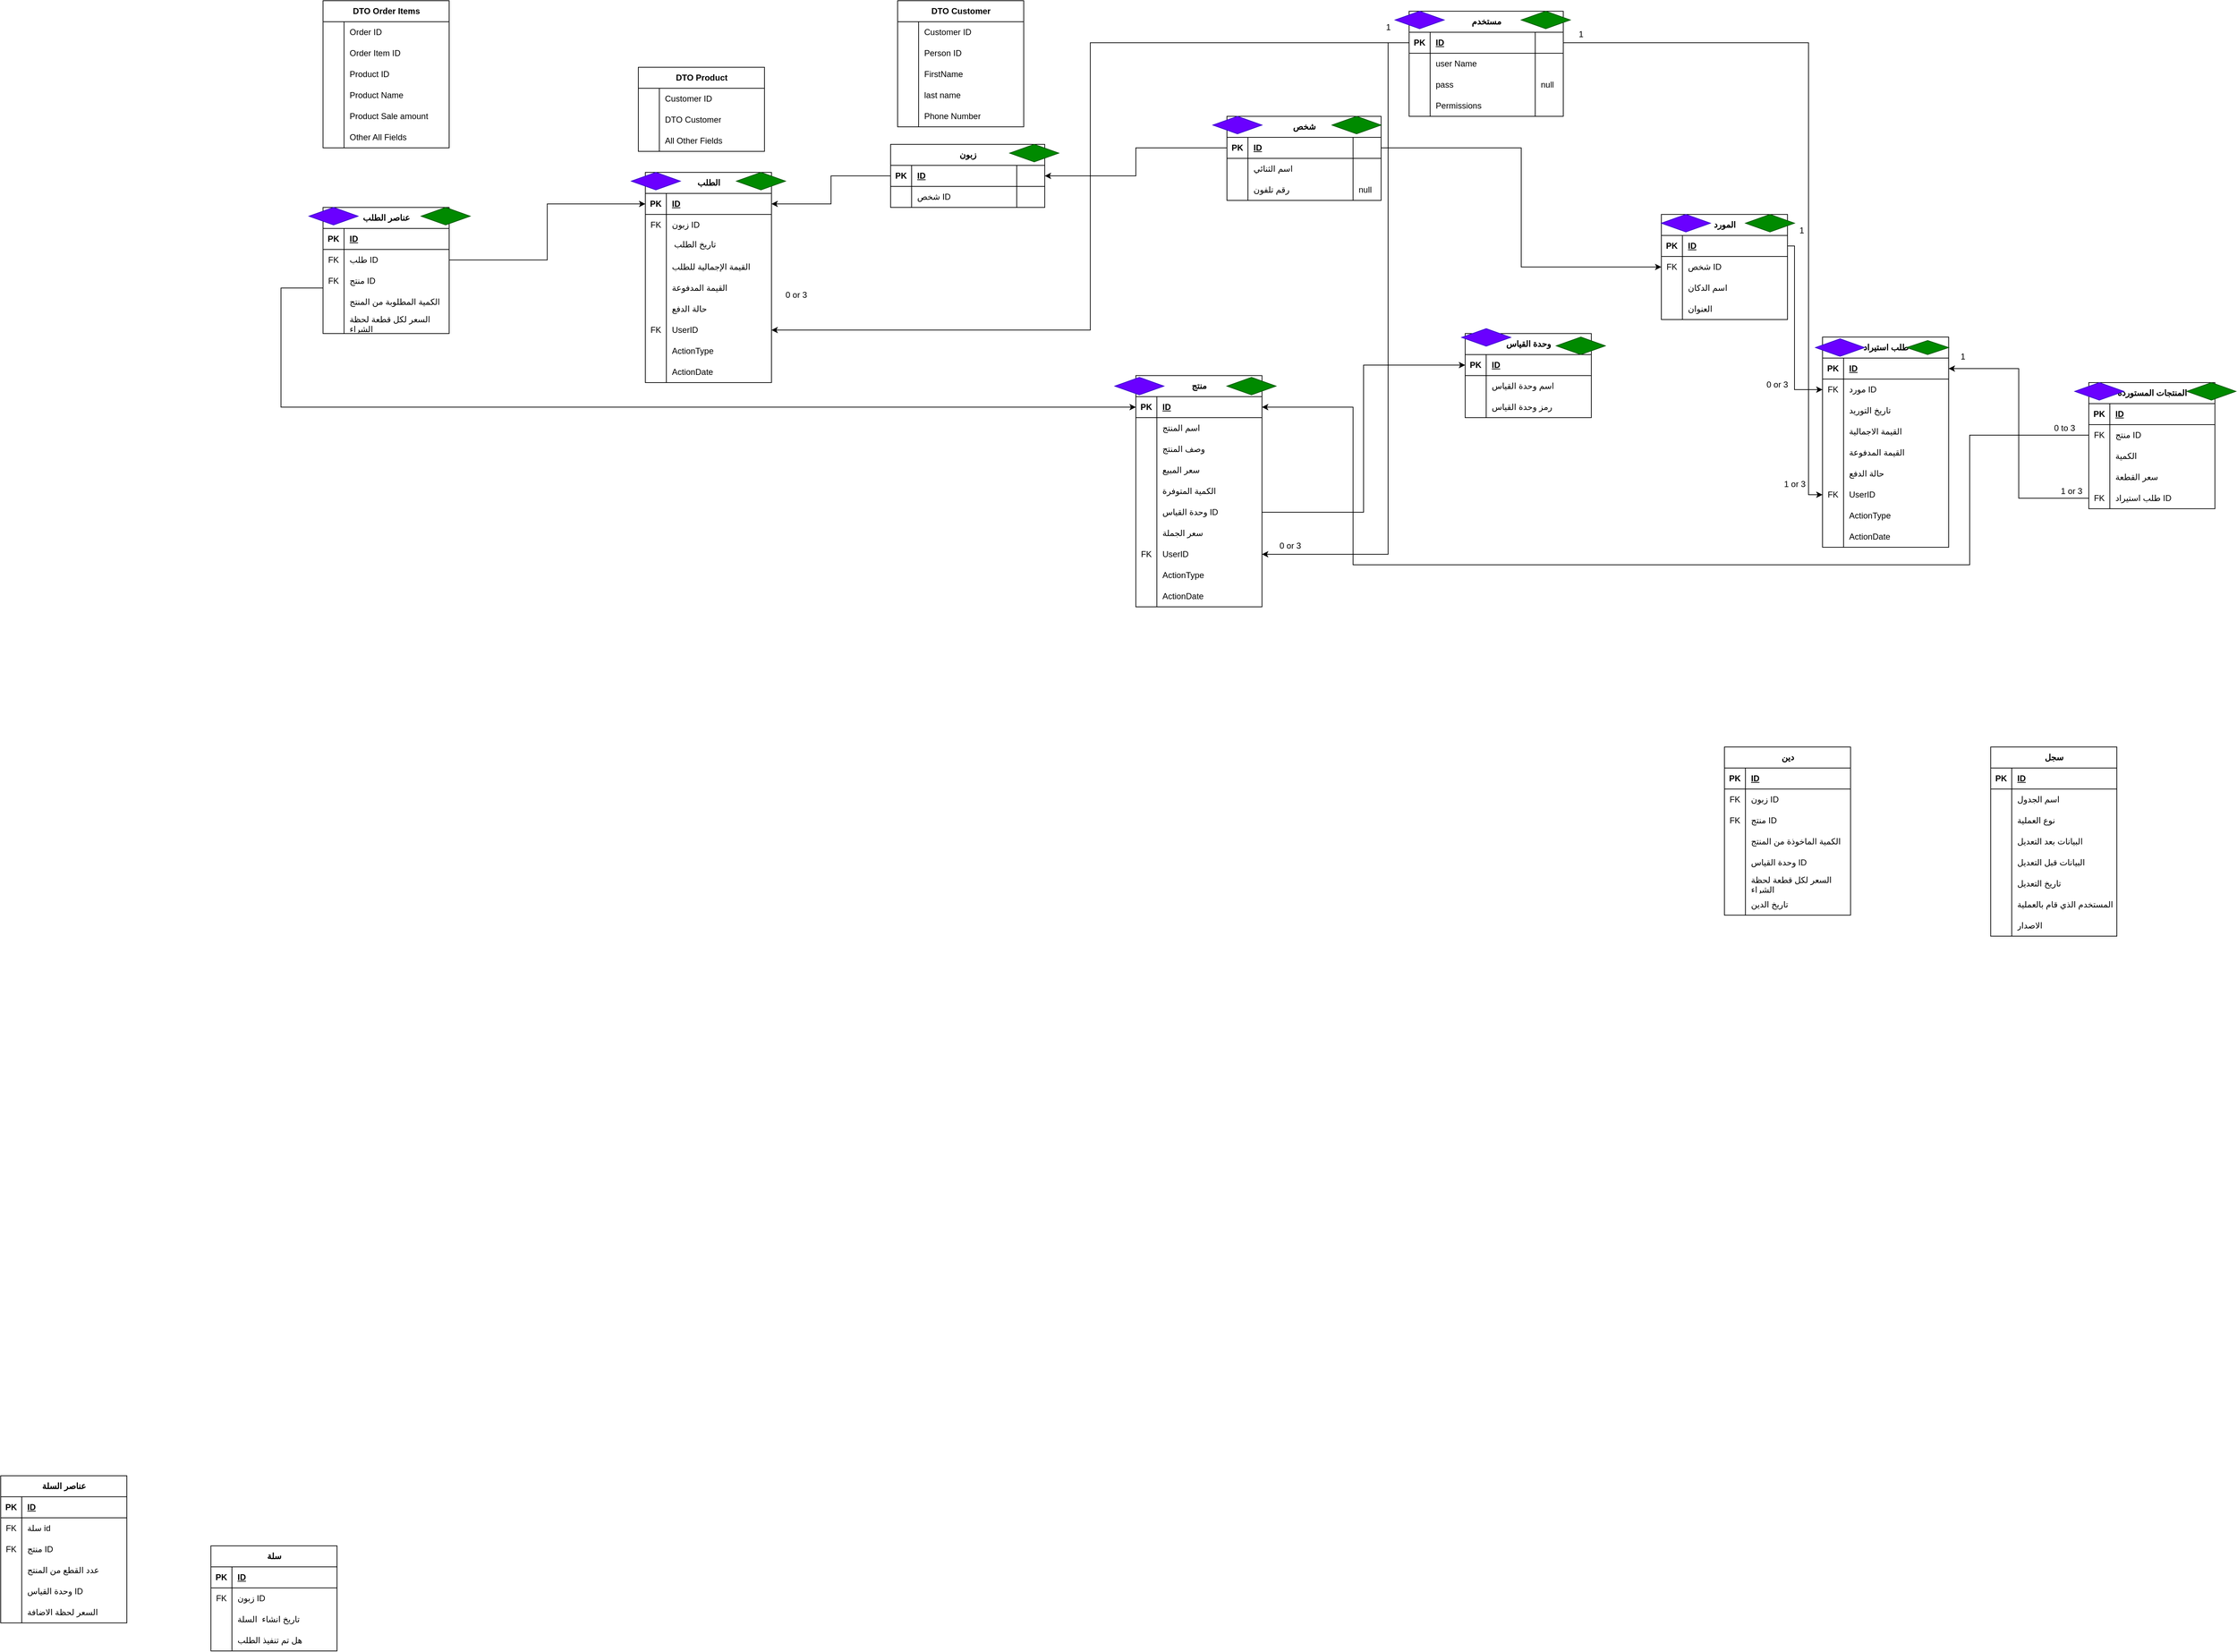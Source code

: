 <mxfile version="28.1.0">
  <diagram name="Page-1" id="yEjddZwMKtsLftt0nP8s">
    <mxGraphModel dx="2823" dy="1753" grid="1" gridSize="10" guides="1" tooltips="1" connect="1" arrows="1" fold="1" page="1" pageScale="1" pageWidth="850" pageHeight="1100" math="0" shadow="0">
      <root>
        <mxCell id="0" />
        <mxCell id="1" parent="0" />
        <mxCell id="z9HrEiRIh3lzWVgZa2Md-1" value="منتج" style="shape=table;startSize=30;container=1;collapsible=1;childLayout=tableLayout;fixedRows=1;rowLines=0;fontStyle=1;align=center;resizeLast=1;html=1;" parent="1" vertex="1">
          <mxGeometry x="20" y="510" width="180" height="330" as="geometry" />
        </mxCell>
        <mxCell id="z9HrEiRIh3lzWVgZa2Md-2" value="" style="shape=tableRow;horizontal=0;startSize=0;swimlaneHead=0;swimlaneBody=0;fillColor=none;collapsible=0;dropTarget=0;points=[[0,0.5],[1,0.5]];portConstraint=eastwest;top=0;left=0;right=0;bottom=1;" parent="z9HrEiRIh3lzWVgZa2Md-1" vertex="1">
          <mxGeometry y="30" width="180" height="30" as="geometry" />
        </mxCell>
        <mxCell id="z9HrEiRIh3lzWVgZa2Md-3" value="PK" style="shape=partialRectangle;connectable=0;fillColor=none;top=0;left=0;bottom=0;right=0;fontStyle=1;overflow=hidden;whiteSpace=wrap;html=1;" parent="z9HrEiRIh3lzWVgZa2Md-2" vertex="1">
          <mxGeometry width="30" height="30" as="geometry">
            <mxRectangle width="30" height="30" as="alternateBounds" />
          </mxGeometry>
        </mxCell>
        <mxCell id="z9HrEiRIh3lzWVgZa2Md-4" value="ID" style="shape=partialRectangle;connectable=0;fillColor=none;top=0;left=0;bottom=0;right=0;align=left;spacingLeft=6;fontStyle=5;overflow=hidden;whiteSpace=wrap;html=1;" parent="z9HrEiRIh3lzWVgZa2Md-2" vertex="1">
          <mxGeometry x="30" width="150" height="30" as="geometry">
            <mxRectangle width="150" height="30" as="alternateBounds" />
          </mxGeometry>
        </mxCell>
        <mxCell id="z9HrEiRIh3lzWVgZa2Md-5" value="" style="shape=tableRow;horizontal=0;startSize=0;swimlaneHead=0;swimlaneBody=0;fillColor=none;collapsible=0;dropTarget=0;points=[[0,0.5],[1,0.5]];portConstraint=eastwest;top=0;left=0;right=0;bottom=0;" parent="z9HrEiRIh3lzWVgZa2Md-1" vertex="1">
          <mxGeometry y="60" width="180" height="30" as="geometry" />
        </mxCell>
        <mxCell id="z9HrEiRIh3lzWVgZa2Md-6" value="" style="shape=partialRectangle;connectable=0;fillColor=none;top=0;left=0;bottom=0;right=0;editable=1;overflow=hidden;whiteSpace=wrap;html=1;" parent="z9HrEiRIh3lzWVgZa2Md-5" vertex="1">
          <mxGeometry width="30" height="30" as="geometry">
            <mxRectangle width="30" height="30" as="alternateBounds" />
          </mxGeometry>
        </mxCell>
        <mxCell id="z9HrEiRIh3lzWVgZa2Md-7" value="اسم المنتج" style="shape=partialRectangle;connectable=0;fillColor=none;top=0;left=0;bottom=0;right=0;align=left;spacingLeft=6;overflow=hidden;whiteSpace=wrap;html=1;" parent="z9HrEiRIh3lzWVgZa2Md-5" vertex="1">
          <mxGeometry x="30" width="150" height="30" as="geometry">
            <mxRectangle width="150" height="30" as="alternateBounds" />
          </mxGeometry>
        </mxCell>
        <mxCell id="z9HrEiRIh3lzWVgZa2Md-8" value="" style="shape=tableRow;horizontal=0;startSize=0;swimlaneHead=0;swimlaneBody=0;fillColor=none;collapsible=0;dropTarget=0;points=[[0,0.5],[1,0.5]];portConstraint=eastwest;top=0;left=0;right=0;bottom=0;" parent="z9HrEiRIh3lzWVgZa2Md-1" vertex="1">
          <mxGeometry y="90" width="180" height="30" as="geometry" />
        </mxCell>
        <mxCell id="z9HrEiRIh3lzWVgZa2Md-9" value="" style="shape=partialRectangle;connectable=0;fillColor=none;top=0;left=0;bottom=0;right=0;editable=1;overflow=hidden;whiteSpace=wrap;html=1;" parent="z9HrEiRIh3lzWVgZa2Md-8" vertex="1">
          <mxGeometry width="30" height="30" as="geometry">
            <mxRectangle width="30" height="30" as="alternateBounds" />
          </mxGeometry>
        </mxCell>
        <mxCell id="z9HrEiRIh3lzWVgZa2Md-10" value="وصف المنتج" style="shape=partialRectangle;connectable=0;fillColor=none;top=0;left=0;bottom=0;right=0;align=left;spacingLeft=6;overflow=hidden;whiteSpace=wrap;html=1;" parent="z9HrEiRIh3lzWVgZa2Md-8" vertex="1">
          <mxGeometry x="30" width="150" height="30" as="geometry">
            <mxRectangle width="150" height="30" as="alternateBounds" />
          </mxGeometry>
        </mxCell>
        <mxCell id="z9HrEiRIh3lzWVgZa2Md-11" value="" style="shape=tableRow;horizontal=0;startSize=0;swimlaneHead=0;swimlaneBody=0;fillColor=none;collapsible=0;dropTarget=0;points=[[0,0.5],[1,0.5]];portConstraint=eastwest;top=0;left=0;right=0;bottom=0;" parent="z9HrEiRIh3lzWVgZa2Md-1" vertex="1">
          <mxGeometry y="120" width="180" height="30" as="geometry" />
        </mxCell>
        <mxCell id="z9HrEiRIh3lzWVgZa2Md-12" value="" style="shape=partialRectangle;connectable=0;fillColor=none;top=0;left=0;bottom=0;right=0;editable=1;overflow=hidden;whiteSpace=wrap;html=1;" parent="z9HrEiRIh3lzWVgZa2Md-11" vertex="1">
          <mxGeometry width="30" height="30" as="geometry">
            <mxRectangle width="30" height="30" as="alternateBounds" />
          </mxGeometry>
        </mxCell>
        <mxCell id="z9HrEiRIh3lzWVgZa2Md-13" value="سعر المبيع" style="shape=partialRectangle;connectable=0;fillColor=none;top=0;left=0;bottom=0;right=0;align=left;spacingLeft=6;overflow=hidden;whiteSpace=wrap;html=1;" parent="z9HrEiRIh3lzWVgZa2Md-11" vertex="1">
          <mxGeometry x="30" width="150" height="30" as="geometry">
            <mxRectangle width="150" height="30" as="alternateBounds" />
          </mxGeometry>
        </mxCell>
        <mxCell id="z9HrEiRIh3lzWVgZa2Md-21" style="shape=tableRow;horizontal=0;startSize=0;swimlaneHead=0;swimlaneBody=0;fillColor=none;collapsible=0;dropTarget=0;points=[[0,0.5],[1,0.5]];portConstraint=eastwest;top=0;left=0;right=0;bottom=0;" parent="z9HrEiRIh3lzWVgZa2Md-1" vertex="1">
          <mxGeometry y="150" width="180" height="30" as="geometry" />
        </mxCell>
        <mxCell id="z9HrEiRIh3lzWVgZa2Md-22" style="shape=partialRectangle;connectable=0;fillColor=none;top=0;left=0;bottom=0;right=0;editable=1;overflow=hidden;whiteSpace=wrap;html=1;" parent="z9HrEiRIh3lzWVgZa2Md-21" vertex="1">
          <mxGeometry width="30" height="30" as="geometry">
            <mxRectangle width="30" height="30" as="alternateBounds" />
          </mxGeometry>
        </mxCell>
        <mxCell id="z9HrEiRIh3lzWVgZa2Md-23" value="الكمية المتوفرة" style="shape=partialRectangle;connectable=0;fillColor=none;top=0;left=0;bottom=0;right=0;align=left;spacingLeft=6;overflow=hidden;whiteSpace=wrap;html=1;" parent="z9HrEiRIh3lzWVgZa2Md-21" vertex="1">
          <mxGeometry x="30" width="150" height="30" as="geometry">
            <mxRectangle width="150" height="30" as="alternateBounds" />
          </mxGeometry>
        </mxCell>
        <mxCell id="z9HrEiRIh3lzWVgZa2Md-207" style="shape=tableRow;horizontal=0;startSize=0;swimlaneHead=0;swimlaneBody=0;fillColor=none;collapsible=0;dropTarget=0;points=[[0,0.5],[1,0.5]];portConstraint=eastwest;top=0;left=0;right=0;bottom=0;" parent="z9HrEiRIh3lzWVgZa2Md-1" vertex="1">
          <mxGeometry y="180" width="180" height="30" as="geometry" />
        </mxCell>
        <mxCell id="z9HrEiRIh3lzWVgZa2Md-208" style="shape=partialRectangle;connectable=0;fillColor=none;top=0;left=0;bottom=0;right=0;editable=1;overflow=hidden;whiteSpace=wrap;html=1;" parent="z9HrEiRIh3lzWVgZa2Md-207" vertex="1">
          <mxGeometry width="30" height="30" as="geometry">
            <mxRectangle width="30" height="30" as="alternateBounds" />
          </mxGeometry>
        </mxCell>
        <mxCell id="z9HrEiRIh3lzWVgZa2Md-209" value="وحدة القياس ID" style="shape=partialRectangle;connectable=0;fillColor=none;top=0;left=0;bottom=0;right=0;align=left;spacingLeft=6;overflow=hidden;whiteSpace=wrap;html=1;" parent="z9HrEiRIh3lzWVgZa2Md-207" vertex="1">
          <mxGeometry x="30" width="150" height="30" as="geometry">
            <mxRectangle width="150" height="30" as="alternateBounds" />
          </mxGeometry>
        </mxCell>
        <mxCell id="z9HrEiRIh3lzWVgZa2Md-24" style="shape=tableRow;horizontal=0;startSize=0;swimlaneHead=0;swimlaneBody=0;fillColor=none;collapsible=0;dropTarget=0;points=[[0,0.5],[1,0.5]];portConstraint=eastwest;top=0;left=0;right=0;bottom=0;" parent="z9HrEiRIh3lzWVgZa2Md-1" vertex="1">
          <mxGeometry y="210" width="180" height="30" as="geometry" />
        </mxCell>
        <mxCell id="z9HrEiRIh3lzWVgZa2Md-25" style="shape=partialRectangle;connectable=0;fillColor=none;top=0;left=0;bottom=0;right=0;editable=1;overflow=hidden;whiteSpace=wrap;html=1;" parent="z9HrEiRIh3lzWVgZa2Md-24" vertex="1">
          <mxGeometry width="30" height="30" as="geometry">
            <mxRectangle width="30" height="30" as="alternateBounds" />
          </mxGeometry>
        </mxCell>
        <mxCell id="z9HrEiRIh3lzWVgZa2Md-26" value="سعر الجملة" style="shape=partialRectangle;connectable=0;fillColor=none;top=0;left=0;bottom=0;right=0;align=left;spacingLeft=6;overflow=hidden;whiteSpace=wrap;html=1;" parent="z9HrEiRIh3lzWVgZa2Md-24" vertex="1">
          <mxGeometry x="30" width="150" height="30" as="geometry">
            <mxRectangle width="150" height="30" as="alternateBounds" />
          </mxGeometry>
        </mxCell>
        <mxCell id="sYY19JDCkfsfAH4XQo0v-53" style="shape=tableRow;horizontal=0;startSize=0;swimlaneHead=0;swimlaneBody=0;fillColor=none;collapsible=0;dropTarget=0;points=[[0,0.5],[1,0.5]];portConstraint=eastwest;top=0;left=0;right=0;bottom=0;" parent="z9HrEiRIh3lzWVgZa2Md-1" vertex="1">
          <mxGeometry y="240" width="180" height="30" as="geometry" />
        </mxCell>
        <mxCell id="sYY19JDCkfsfAH4XQo0v-54" value="FK" style="shape=partialRectangle;connectable=0;fillColor=none;top=0;left=0;bottom=0;right=0;editable=1;overflow=hidden;whiteSpace=wrap;html=1;" parent="sYY19JDCkfsfAH4XQo0v-53" vertex="1">
          <mxGeometry width="30" height="30" as="geometry">
            <mxRectangle width="30" height="30" as="alternateBounds" />
          </mxGeometry>
        </mxCell>
        <mxCell id="sYY19JDCkfsfAH4XQo0v-55" value="UserID" style="shape=partialRectangle;connectable=0;fillColor=none;top=0;left=0;bottom=0;right=0;align=left;spacingLeft=6;overflow=hidden;whiteSpace=wrap;html=1;" parent="sYY19JDCkfsfAH4XQo0v-53" vertex="1">
          <mxGeometry x="30" width="150" height="30" as="geometry">
            <mxRectangle width="150" height="30" as="alternateBounds" />
          </mxGeometry>
        </mxCell>
        <mxCell id="sYY19JDCkfsfAH4XQo0v-56" style="shape=tableRow;horizontal=0;startSize=0;swimlaneHead=0;swimlaneBody=0;fillColor=none;collapsible=0;dropTarget=0;points=[[0,0.5],[1,0.5]];portConstraint=eastwest;top=0;left=0;right=0;bottom=0;" parent="z9HrEiRIh3lzWVgZa2Md-1" vertex="1">
          <mxGeometry y="270" width="180" height="30" as="geometry" />
        </mxCell>
        <mxCell id="sYY19JDCkfsfAH4XQo0v-57" style="shape=partialRectangle;connectable=0;fillColor=none;top=0;left=0;bottom=0;right=0;editable=1;overflow=hidden;whiteSpace=wrap;html=1;" parent="sYY19JDCkfsfAH4XQo0v-56" vertex="1">
          <mxGeometry width="30" height="30" as="geometry">
            <mxRectangle width="30" height="30" as="alternateBounds" />
          </mxGeometry>
        </mxCell>
        <mxCell id="sYY19JDCkfsfAH4XQo0v-58" value="ActionType" style="shape=partialRectangle;connectable=0;fillColor=none;top=0;left=0;bottom=0;right=0;align=left;spacingLeft=6;overflow=hidden;whiteSpace=wrap;html=1;" parent="sYY19JDCkfsfAH4XQo0v-56" vertex="1">
          <mxGeometry x="30" width="150" height="30" as="geometry">
            <mxRectangle width="150" height="30" as="alternateBounds" />
          </mxGeometry>
        </mxCell>
        <mxCell id="sYY19JDCkfsfAH4XQo0v-59" style="shape=tableRow;horizontal=0;startSize=0;swimlaneHead=0;swimlaneBody=0;fillColor=none;collapsible=0;dropTarget=0;points=[[0,0.5],[1,0.5]];portConstraint=eastwest;top=0;left=0;right=0;bottom=0;" parent="z9HrEiRIh3lzWVgZa2Md-1" vertex="1">
          <mxGeometry y="300" width="180" height="30" as="geometry" />
        </mxCell>
        <mxCell id="sYY19JDCkfsfAH4XQo0v-60" style="shape=partialRectangle;connectable=0;fillColor=none;top=0;left=0;bottom=0;right=0;editable=1;overflow=hidden;whiteSpace=wrap;html=1;" parent="sYY19JDCkfsfAH4XQo0v-59" vertex="1">
          <mxGeometry width="30" height="30" as="geometry">
            <mxRectangle width="30" height="30" as="alternateBounds" />
          </mxGeometry>
        </mxCell>
        <mxCell id="sYY19JDCkfsfAH4XQo0v-61" value="ActionDate" style="shape=partialRectangle;connectable=0;fillColor=none;top=0;left=0;bottom=0;right=0;align=left;spacingLeft=6;overflow=hidden;whiteSpace=wrap;html=1;" parent="sYY19JDCkfsfAH4XQo0v-59" vertex="1">
          <mxGeometry x="30" width="150" height="30" as="geometry">
            <mxRectangle width="150" height="30" as="alternateBounds" />
          </mxGeometry>
        </mxCell>
        <mxCell id="z9HrEiRIh3lzWVgZa2Md-36" value="شخص" style="shape=table;startSize=30;container=1;collapsible=1;childLayout=tableLayout;fixedRows=1;rowLines=0;fontStyle=1;align=center;resizeLast=1;html=1;" parent="1" vertex="1">
          <mxGeometry x="150" y="140" width="220" height="120" as="geometry" />
        </mxCell>
        <mxCell id="z9HrEiRIh3lzWVgZa2Md-37" value="" style="shape=tableRow;horizontal=0;startSize=0;swimlaneHead=0;swimlaneBody=0;fillColor=none;collapsible=0;dropTarget=0;points=[[0,0.5],[1,0.5]];portConstraint=eastwest;top=0;left=0;right=0;bottom=1;" parent="z9HrEiRIh3lzWVgZa2Md-36" vertex="1">
          <mxGeometry y="30" width="220" height="30" as="geometry" />
        </mxCell>
        <mxCell id="z9HrEiRIh3lzWVgZa2Md-38" value="PK" style="shape=partialRectangle;connectable=0;fillColor=none;top=0;left=0;bottom=0;right=0;fontStyle=1;overflow=hidden;whiteSpace=wrap;html=1;" parent="z9HrEiRIh3lzWVgZa2Md-37" vertex="1">
          <mxGeometry width="30" height="30" as="geometry">
            <mxRectangle width="30" height="30" as="alternateBounds" />
          </mxGeometry>
        </mxCell>
        <mxCell id="z9HrEiRIh3lzWVgZa2Md-39" value="ID" style="shape=partialRectangle;connectable=0;fillColor=none;top=0;left=0;bottom=0;right=0;align=left;spacingLeft=6;fontStyle=5;overflow=hidden;whiteSpace=wrap;html=1;" parent="z9HrEiRIh3lzWVgZa2Md-37" vertex="1">
          <mxGeometry x="30" width="150" height="30" as="geometry">
            <mxRectangle width="150" height="30" as="alternateBounds" />
          </mxGeometry>
        </mxCell>
        <mxCell id="z9HrEiRIh3lzWVgZa2Md-55" style="shape=partialRectangle;connectable=0;fillColor=none;top=0;left=0;bottom=0;right=0;align=left;spacingLeft=6;fontStyle=5;overflow=hidden;whiteSpace=wrap;html=1;" parent="z9HrEiRIh3lzWVgZa2Md-37" vertex="1">
          <mxGeometry x="180" width="40" height="30" as="geometry">
            <mxRectangle width="40" height="30" as="alternateBounds" />
          </mxGeometry>
        </mxCell>
        <mxCell id="z9HrEiRIh3lzWVgZa2Md-40" value="" style="shape=tableRow;horizontal=0;startSize=0;swimlaneHead=0;swimlaneBody=0;fillColor=none;collapsible=0;dropTarget=0;points=[[0,0.5],[1,0.5]];portConstraint=eastwest;top=0;left=0;right=0;bottom=0;" parent="z9HrEiRIh3lzWVgZa2Md-36" vertex="1">
          <mxGeometry y="60" width="220" height="30" as="geometry" />
        </mxCell>
        <mxCell id="z9HrEiRIh3lzWVgZa2Md-41" value="" style="shape=partialRectangle;connectable=0;fillColor=none;top=0;left=0;bottom=0;right=0;editable=1;overflow=hidden;whiteSpace=wrap;html=1;" parent="z9HrEiRIh3lzWVgZa2Md-40" vertex="1">
          <mxGeometry width="30" height="30" as="geometry">
            <mxRectangle width="30" height="30" as="alternateBounds" />
          </mxGeometry>
        </mxCell>
        <mxCell id="z9HrEiRIh3lzWVgZa2Md-42" value="اسم الثنائي" style="shape=partialRectangle;connectable=0;fillColor=none;top=0;left=0;bottom=0;right=0;align=left;spacingLeft=6;overflow=hidden;whiteSpace=wrap;html=1;" parent="z9HrEiRIh3lzWVgZa2Md-40" vertex="1">
          <mxGeometry x="30" width="150" height="30" as="geometry">
            <mxRectangle width="150" height="30" as="alternateBounds" />
          </mxGeometry>
        </mxCell>
        <mxCell id="z9HrEiRIh3lzWVgZa2Md-56" style="shape=partialRectangle;connectable=0;fillColor=none;top=0;left=0;bottom=0;right=0;align=left;spacingLeft=6;overflow=hidden;whiteSpace=wrap;html=1;" parent="z9HrEiRIh3lzWVgZa2Md-40" vertex="1">
          <mxGeometry x="180" width="40" height="30" as="geometry">
            <mxRectangle width="40" height="30" as="alternateBounds" />
          </mxGeometry>
        </mxCell>
        <mxCell id="z9HrEiRIh3lzWVgZa2Md-43" value="" style="shape=tableRow;horizontal=0;startSize=0;swimlaneHead=0;swimlaneBody=0;fillColor=none;collapsible=0;dropTarget=0;points=[[0,0.5],[1,0.5]];portConstraint=eastwest;top=0;left=0;right=0;bottom=0;" parent="z9HrEiRIh3lzWVgZa2Md-36" vertex="1">
          <mxGeometry y="90" width="220" height="30" as="geometry" />
        </mxCell>
        <mxCell id="z9HrEiRIh3lzWVgZa2Md-44" value="" style="shape=partialRectangle;connectable=0;fillColor=none;top=0;left=0;bottom=0;right=0;editable=1;overflow=hidden;whiteSpace=wrap;html=1;" parent="z9HrEiRIh3lzWVgZa2Md-43" vertex="1">
          <mxGeometry width="30" height="30" as="geometry">
            <mxRectangle width="30" height="30" as="alternateBounds" />
          </mxGeometry>
        </mxCell>
        <mxCell id="z9HrEiRIh3lzWVgZa2Md-45" value="رقم تلفون" style="shape=partialRectangle;connectable=0;fillColor=none;top=0;left=0;bottom=0;right=0;align=left;spacingLeft=6;overflow=hidden;whiteSpace=wrap;html=1;" parent="z9HrEiRIh3lzWVgZa2Md-43" vertex="1">
          <mxGeometry x="30" width="150" height="30" as="geometry">
            <mxRectangle width="150" height="30" as="alternateBounds" />
          </mxGeometry>
        </mxCell>
        <mxCell id="z9HrEiRIh3lzWVgZa2Md-57" value="null" style="shape=partialRectangle;connectable=0;fillColor=none;top=0;left=0;bottom=0;right=0;align=left;spacingLeft=6;overflow=hidden;whiteSpace=wrap;html=1;" parent="z9HrEiRIh3lzWVgZa2Md-43" vertex="1">
          <mxGeometry x="180" width="40" height="30" as="geometry">
            <mxRectangle width="40" height="30" as="alternateBounds" />
          </mxGeometry>
        </mxCell>
        <mxCell id="z9HrEiRIh3lzWVgZa2Md-61" value="زبون" style="shape=table;startSize=30;container=1;collapsible=1;childLayout=tableLayout;fixedRows=1;rowLines=0;fontStyle=1;align=center;resizeLast=1;html=1;" parent="1" vertex="1">
          <mxGeometry x="-330" y="180" width="220" height="90" as="geometry" />
        </mxCell>
        <mxCell id="z9HrEiRIh3lzWVgZa2Md-62" value="" style="shape=tableRow;horizontal=0;startSize=0;swimlaneHead=0;swimlaneBody=0;fillColor=none;collapsible=0;dropTarget=0;points=[[0,0.5],[1,0.5]];portConstraint=eastwest;top=0;left=0;right=0;bottom=1;" parent="z9HrEiRIh3lzWVgZa2Md-61" vertex="1">
          <mxGeometry y="30" width="220" height="30" as="geometry" />
        </mxCell>
        <mxCell id="z9HrEiRIh3lzWVgZa2Md-63" value="PK" style="shape=partialRectangle;connectable=0;fillColor=none;top=0;left=0;bottom=0;right=0;fontStyle=1;overflow=hidden;whiteSpace=wrap;html=1;" parent="z9HrEiRIh3lzWVgZa2Md-62" vertex="1">
          <mxGeometry width="30" height="30" as="geometry">
            <mxRectangle width="30" height="30" as="alternateBounds" />
          </mxGeometry>
        </mxCell>
        <mxCell id="z9HrEiRIh3lzWVgZa2Md-64" value="ID" style="shape=partialRectangle;connectable=0;fillColor=none;top=0;left=0;bottom=0;right=0;align=left;spacingLeft=6;fontStyle=5;overflow=hidden;whiteSpace=wrap;html=1;" parent="z9HrEiRIh3lzWVgZa2Md-62" vertex="1">
          <mxGeometry x="30" width="150" height="30" as="geometry">
            <mxRectangle width="150" height="30" as="alternateBounds" />
          </mxGeometry>
        </mxCell>
        <mxCell id="z9HrEiRIh3lzWVgZa2Md-65" style="shape=partialRectangle;connectable=0;fillColor=none;top=0;left=0;bottom=0;right=0;align=left;spacingLeft=6;fontStyle=5;overflow=hidden;whiteSpace=wrap;html=1;" parent="z9HrEiRIh3lzWVgZa2Md-62" vertex="1">
          <mxGeometry x="180" width="40" height="30" as="geometry">
            <mxRectangle width="40" height="30" as="alternateBounds" />
          </mxGeometry>
        </mxCell>
        <mxCell id="z9HrEiRIh3lzWVgZa2Md-66" value="" style="shape=tableRow;horizontal=0;startSize=0;swimlaneHead=0;swimlaneBody=0;fillColor=none;collapsible=0;dropTarget=0;points=[[0,0.5],[1,0.5]];portConstraint=eastwest;top=0;left=0;right=0;bottom=0;" parent="z9HrEiRIh3lzWVgZa2Md-61" vertex="1">
          <mxGeometry y="60" width="220" height="30" as="geometry" />
        </mxCell>
        <mxCell id="z9HrEiRIh3lzWVgZa2Md-67" value="" style="shape=partialRectangle;connectable=0;fillColor=none;top=0;left=0;bottom=0;right=0;editable=1;overflow=hidden;whiteSpace=wrap;html=1;" parent="z9HrEiRIh3lzWVgZa2Md-66" vertex="1">
          <mxGeometry width="30" height="30" as="geometry">
            <mxRectangle width="30" height="30" as="alternateBounds" />
          </mxGeometry>
        </mxCell>
        <mxCell id="z9HrEiRIh3lzWVgZa2Md-68" value="شخص ID" style="shape=partialRectangle;connectable=0;fillColor=none;top=0;left=0;bottom=0;right=0;align=left;spacingLeft=6;overflow=hidden;whiteSpace=wrap;html=1;" parent="z9HrEiRIh3lzWVgZa2Md-66" vertex="1">
          <mxGeometry x="30" width="150" height="30" as="geometry">
            <mxRectangle width="150" height="30" as="alternateBounds" />
          </mxGeometry>
        </mxCell>
        <mxCell id="z9HrEiRIh3lzWVgZa2Md-69" style="shape=partialRectangle;connectable=0;fillColor=none;top=0;left=0;bottom=0;right=0;align=left;spacingLeft=6;overflow=hidden;whiteSpace=wrap;html=1;" parent="z9HrEiRIh3lzWVgZa2Md-66" vertex="1">
          <mxGeometry x="180" width="40" height="30" as="geometry">
            <mxRectangle width="40" height="30" as="alternateBounds" />
          </mxGeometry>
        </mxCell>
        <mxCell id="z9HrEiRIh3lzWVgZa2Md-115" value="الطلب" style="shape=table;startSize=30;container=1;collapsible=1;childLayout=tableLayout;fixedRows=1;rowLines=0;fontStyle=1;align=center;resizeLast=1;html=1;" parent="1" vertex="1">
          <mxGeometry x="-680" y="220" width="180" height="300" as="geometry" />
        </mxCell>
        <mxCell id="z9HrEiRIh3lzWVgZa2Md-116" value="" style="shape=tableRow;horizontal=0;startSize=0;swimlaneHead=0;swimlaneBody=0;fillColor=none;collapsible=0;dropTarget=0;points=[[0,0.5],[1,0.5]];portConstraint=eastwest;top=0;left=0;right=0;bottom=1;" parent="z9HrEiRIh3lzWVgZa2Md-115" vertex="1">
          <mxGeometry y="30" width="180" height="30" as="geometry" />
        </mxCell>
        <mxCell id="z9HrEiRIh3lzWVgZa2Md-117" value="PK" style="shape=partialRectangle;connectable=0;fillColor=none;top=0;left=0;bottom=0;right=0;fontStyle=1;overflow=hidden;whiteSpace=wrap;html=1;" parent="z9HrEiRIh3lzWVgZa2Md-116" vertex="1">
          <mxGeometry width="30" height="30" as="geometry">
            <mxRectangle width="30" height="30" as="alternateBounds" />
          </mxGeometry>
        </mxCell>
        <mxCell id="z9HrEiRIh3lzWVgZa2Md-118" value="ID" style="shape=partialRectangle;connectable=0;fillColor=none;top=0;left=0;bottom=0;right=0;align=left;spacingLeft=6;fontStyle=5;overflow=hidden;whiteSpace=wrap;html=1;" parent="z9HrEiRIh3lzWVgZa2Md-116" vertex="1">
          <mxGeometry x="30" width="150" height="30" as="geometry">
            <mxRectangle width="150" height="30" as="alternateBounds" />
          </mxGeometry>
        </mxCell>
        <mxCell id="z9HrEiRIh3lzWVgZa2Md-119" value="" style="shape=tableRow;horizontal=0;startSize=0;swimlaneHead=0;swimlaneBody=0;fillColor=none;collapsible=0;dropTarget=0;points=[[0,0.5],[1,0.5]];portConstraint=eastwest;top=0;left=0;right=0;bottom=0;" parent="z9HrEiRIh3lzWVgZa2Md-115" vertex="1">
          <mxGeometry y="60" width="180" height="30" as="geometry" />
        </mxCell>
        <mxCell id="z9HrEiRIh3lzWVgZa2Md-120" value="FK" style="shape=partialRectangle;connectable=0;fillColor=none;top=0;left=0;bottom=0;right=0;editable=1;overflow=hidden;whiteSpace=wrap;html=1;" parent="z9HrEiRIh3lzWVgZa2Md-119" vertex="1">
          <mxGeometry width="30" height="30" as="geometry">
            <mxRectangle width="30" height="30" as="alternateBounds" />
          </mxGeometry>
        </mxCell>
        <mxCell id="z9HrEiRIh3lzWVgZa2Md-121" value="زبون ID" style="shape=partialRectangle;connectable=0;fillColor=none;top=0;left=0;bottom=0;right=0;align=left;spacingLeft=6;overflow=hidden;whiteSpace=wrap;html=1;" parent="z9HrEiRIh3lzWVgZa2Md-119" vertex="1">
          <mxGeometry x="30" width="150" height="30" as="geometry">
            <mxRectangle width="150" height="30" as="alternateBounds" />
          </mxGeometry>
        </mxCell>
        <mxCell id="z9HrEiRIh3lzWVgZa2Md-122" value="" style="shape=tableRow;horizontal=0;startSize=0;swimlaneHead=0;swimlaneBody=0;fillColor=none;collapsible=0;dropTarget=0;points=[[0,0.5],[1,0.5]];portConstraint=eastwest;top=0;left=0;right=0;bottom=0;" parent="z9HrEiRIh3lzWVgZa2Md-115" vertex="1">
          <mxGeometry y="90" width="180" height="30" as="geometry" />
        </mxCell>
        <mxCell id="z9HrEiRIh3lzWVgZa2Md-123" value="" style="shape=partialRectangle;connectable=0;fillColor=none;top=0;left=0;bottom=0;right=0;editable=1;overflow=hidden;whiteSpace=wrap;html=1;" parent="z9HrEiRIh3lzWVgZa2Md-122" vertex="1">
          <mxGeometry width="30" height="30" as="geometry">
            <mxRectangle width="30" height="30" as="alternateBounds" />
          </mxGeometry>
        </mxCell>
        <mxCell id="z9HrEiRIh3lzWVgZa2Md-124" value="&lt;table&gt;&lt;tbody&gt;&lt;tr data-end=&quot;2180&quot; data-start=&quot;2126&quot;&gt;&lt;td data-end=&quot;2180&quot; data-start=&quot;2143&quot; data-col-size=&quot;sm&quot;&gt;تاريخ الطلب&lt;/td&gt;&lt;/tr&gt;&lt;/tbody&gt;&lt;/table&gt;&lt;table&gt;&lt;tbody&gt;&lt;tr data-end=&quot;2235&quot; data-start=&quot;2181&quot;&gt;&lt;td data-col-size=&quot;sm&quot; data-end=&quot;2198&quot; data-start=&quot;2181&quot;&gt;&lt;/td&gt;&lt;/tr&gt;&lt;/tbody&gt;&lt;/table&gt;" style="shape=partialRectangle;connectable=0;fillColor=none;top=0;left=0;bottom=0;right=0;align=left;spacingLeft=6;overflow=hidden;whiteSpace=wrap;html=1;" parent="z9HrEiRIh3lzWVgZa2Md-122" vertex="1">
          <mxGeometry x="30" width="150" height="30" as="geometry">
            <mxRectangle width="150" height="30" as="alternateBounds" />
          </mxGeometry>
        </mxCell>
        <mxCell id="z9HrEiRIh3lzWVgZa2Md-125" value="" style="shape=tableRow;horizontal=0;startSize=0;swimlaneHead=0;swimlaneBody=0;fillColor=none;collapsible=0;dropTarget=0;points=[[0,0.5],[1,0.5]];portConstraint=eastwest;top=0;left=0;right=0;bottom=0;" parent="z9HrEiRIh3lzWVgZa2Md-115" vertex="1">
          <mxGeometry y="120" width="180" height="30" as="geometry" />
        </mxCell>
        <mxCell id="z9HrEiRIh3lzWVgZa2Md-126" value="" style="shape=partialRectangle;connectable=0;fillColor=none;top=0;left=0;bottom=0;right=0;editable=1;overflow=hidden;whiteSpace=wrap;html=1;" parent="z9HrEiRIh3lzWVgZa2Md-125" vertex="1">
          <mxGeometry width="30" height="30" as="geometry">
            <mxRectangle width="30" height="30" as="alternateBounds" />
          </mxGeometry>
        </mxCell>
        <mxCell id="z9HrEiRIh3lzWVgZa2Md-127" value="القيمة الإجمالية للطلب" style="shape=partialRectangle;connectable=0;fillColor=none;top=0;left=0;bottom=0;right=0;align=left;spacingLeft=6;overflow=hidden;whiteSpace=wrap;html=1;" parent="z9HrEiRIh3lzWVgZa2Md-125" vertex="1">
          <mxGeometry x="30" width="150" height="30" as="geometry">
            <mxRectangle width="150" height="30" as="alternateBounds" />
          </mxGeometry>
        </mxCell>
        <mxCell id="JAczGhtOyRLly1-MnjP--1" style="shape=tableRow;horizontal=0;startSize=0;swimlaneHead=0;swimlaneBody=0;fillColor=none;collapsible=0;dropTarget=0;points=[[0,0.5],[1,0.5]];portConstraint=eastwest;top=0;left=0;right=0;bottom=0;" parent="z9HrEiRIh3lzWVgZa2Md-115" vertex="1">
          <mxGeometry y="150" width="180" height="30" as="geometry" />
        </mxCell>
        <mxCell id="JAczGhtOyRLly1-MnjP--2" style="shape=partialRectangle;connectable=0;fillColor=none;top=0;left=0;bottom=0;right=0;editable=1;overflow=hidden;whiteSpace=wrap;html=1;" parent="JAczGhtOyRLly1-MnjP--1" vertex="1">
          <mxGeometry width="30" height="30" as="geometry">
            <mxRectangle width="30" height="30" as="alternateBounds" />
          </mxGeometry>
        </mxCell>
        <mxCell id="JAczGhtOyRLly1-MnjP--3" value="القيمة المدفوعة" style="shape=partialRectangle;connectable=0;fillColor=none;top=0;left=0;bottom=0;right=0;align=left;spacingLeft=6;overflow=hidden;whiteSpace=wrap;html=1;" parent="JAczGhtOyRLly1-MnjP--1" vertex="1">
          <mxGeometry x="30" width="150" height="30" as="geometry">
            <mxRectangle width="150" height="30" as="alternateBounds" />
          </mxGeometry>
        </mxCell>
        <mxCell id="z9HrEiRIh3lzWVgZa2Md-128" style="shape=tableRow;horizontal=0;startSize=0;swimlaneHead=0;swimlaneBody=0;fillColor=none;collapsible=0;dropTarget=0;points=[[0,0.5],[1,0.5]];portConstraint=eastwest;top=0;left=0;right=0;bottom=0;" parent="z9HrEiRIh3lzWVgZa2Md-115" vertex="1">
          <mxGeometry y="180" width="180" height="30" as="geometry" />
        </mxCell>
        <mxCell id="z9HrEiRIh3lzWVgZa2Md-129" style="shape=partialRectangle;connectable=0;fillColor=none;top=0;left=0;bottom=0;right=0;editable=1;overflow=hidden;whiteSpace=wrap;html=1;" parent="z9HrEiRIh3lzWVgZa2Md-128" vertex="1">
          <mxGeometry width="30" height="30" as="geometry">
            <mxRectangle width="30" height="30" as="alternateBounds" />
          </mxGeometry>
        </mxCell>
        <mxCell id="z9HrEiRIh3lzWVgZa2Md-130" value="حالة الدفع" style="shape=partialRectangle;connectable=0;fillColor=none;top=0;left=0;bottom=0;right=0;align=left;spacingLeft=6;overflow=hidden;whiteSpace=wrap;html=1;" parent="z9HrEiRIh3lzWVgZa2Md-128" vertex="1">
          <mxGeometry x="30" width="150" height="30" as="geometry">
            <mxRectangle width="150" height="30" as="alternateBounds" />
          </mxGeometry>
        </mxCell>
        <mxCell id="sYY19JDCkfsfAH4XQo0v-3" style="shape=tableRow;horizontal=0;startSize=0;swimlaneHead=0;swimlaneBody=0;fillColor=none;collapsible=0;dropTarget=0;points=[[0,0.5],[1,0.5]];portConstraint=eastwest;top=0;left=0;right=0;bottom=0;" parent="z9HrEiRIh3lzWVgZa2Md-115" vertex="1">
          <mxGeometry y="210" width="180" height="30" as="geometry" />
        </mxCell>
        <mxCell id="sYY19JDCkfsfAH4XQo0v-4" value="FK" style="shape=partialRectangle;connectable=0;fillColor=none;top=0;left=0;bottom=0;right=0;editable=1;overflow=hidden;whiteSpace=wrap;html=1;" parent="sYY19JDCkfsfAH4XQo0v-3" vertex="1">
          <mxGeometry width="30" height="30" as="geometry">
            <mxRectangle width="30" height="30" as="alternateBounds" />
          </mxGeometry>
        </mxCell>
        <mxCell id="sYY19JDCkfsfAH4XQo0v-5" value="UserID" style="shape=partialRectangle;connectable=0;fillColor=none;top=0;left=0;bottom=0;right=0;align=left;spacingLeft=6;overflow=hidden;whiteSpace=wrap;html=1;" parent="sYY19JDCkfsfAH4XQo0v-3" vertex="1">
          <mxGeometry x="30" width="150" height="30" as="geometry">
            <mxRectangle width="150" height="30" as="alternateBounds" />
          </mxGeometry>
        </mxCell>
        <mxCell id="sYY19JDCkfsfAH4XQo0v-6" style="shape=tableRow;horizontal=0;startSize=0;swimlaneHead=0;swimlaneBody=0;fillColor=none;collapsible=0;dropTarget=0;points=[[0,0.5],[1,0.5]];portConstraint=eastwest;top=0;left=0;right=0;bottom=0;" parent="z9HrEiRIh3lzWVgZa2Md-115" vertex="1">
          <mxGeometry y="240" width="180" height="30" as="geometry" />
        </mxCell>
        <mxCell id="sYY19JDCkfsfAH4XQo0v-7" style="shape=partialRectangle;connectable=0;fillColor=none;top=0;left=0;bottom=0;right=0;editable=1;overflow=hidden;whiteSpace=wrap;html=1;" parent="sYY19JDCkfsfAH4XQo0v-6" vertex="1">
          <mxGeometry width="30" height="30" as="geometry">
            <mxRectangle width="30" height="30" as="alternateBounds" />
          </mxGeometry>
        </mxCell>
        <mxCell id="sYY19JDCkfsfAH4XQo0v-8" value="ActionType" style="shape=partialRectangle;connectable=0;fillColor=none;top=0;left=0;bottom=0;right=0;align=left;spacingLeft=6;overflow=hidden;whiteSpace=wrap;html=1;" parent="sYY19JDCkfsfAH4XQo0v-6" vertex="1">
          <mxGeometry x="30" width="150" height="30" as="geometry">
            <mxRectangle width="150" height="30" as="alternateBounds" />
          </mxGeometry>
        </mxCell>
        <mxCell id="sYY19JDCkfsfAH4XQo0v-9" style="shape=tableRow;horizontal=0;startSize=0;swimlaneHead=0;swimlaneBody=0;fillColor=none;collapsible=0;dropTarget=0;points=[[0,0.5],[1,0.5]];portConstraint=eastwest;top=0;left=0;right=0;bottom=0;" parent="z9HrEiRIh3lzWVgZa2Md-115" vertex="1">
          <mxGeometry y="270" width="180" height="30" as="geometry" />
        </mxCell>
        <mxCell id="sYY19JDCkfsfAH4XQo0v-10" style="shape=partialRectangle;connectable=0;fillColor=none;top=0;left=0;bottom=0;right=0;editable=1;overflow=hidden;whiteSpace=wrap;html=1;" parent="sYY19JDCkfsfAH4XQo0v-9" vertex="1">
          <mxGeometry width="30" height="30" as="geometry">
            <mxRectangle width="30" height="30" as="alternateBounds" />
          </mxGeometry>
        </mxCell>
        <mxCell id="sYY19JDCkfsfAH4XQo0v-11" value="ActionDate" style="shape=partialRectangle;connectable=0;fillColor=none;top=0;left=0;bottom=0;right=0;align=left;spacingLeft=6;overflow=hidden;whiteSpace=wrap;html=1;" parent="sYY19JDCkfsfAH4XQo0v-9" vertex="1">
          <mxGeometry x="30" width="150" height="30" as="geometry">
            <mxRectangle width="150" height="30" as="alternateBounds" />
          </mxGeometry>
        </mxCell>
        <mxCell id="z9HrEiRIh3lzWVgZa2Md-147" value="عناصر الطلب" style="shape=table;startSize=30;container=1;collapsible=1;childLayout=tableLayout;fixedRows=1;rowLines=0;fontStyle=1;align=center;resizeLast=1;html=1;" parent="1" vertex="1">
          <mxGeometry x="-1140" y="270" width="180" height="180" as="geometry" />
        </mxCell>
        <mxCell id="z9HrEiRIh3lzWVgZa2Md-148" value="" style="shape=tableRow;horizontal=0;startSize=0;swimlaneHead=0;swimlaneBody=0;fillColor=none;collapsible=0;dropTarget=0;points=[[0,0.5],[1,0.5]];portConstraint=eastwest;top=0;left=0;right=0;bottom=1;" parent="z9HrEiRIh3lzWVgZa2Md-147" vertex="1">
          <mxGeometry y="30" width="180" height="30" as="geometry" />
        </mxCell>
        <mxCell id="z9HrEiRIh3lzWVgZa2Md-149" value="PK" style="shape=partialRectangle;connectable=0;fillColor=none;top=0;left=0;bottom=0;right=0;fontStyle=1;overflow=hidden;whiteSpace=wrap;html=1;" parent="z9HrEiRIh3lzWVgZa2Md-148" vertex="1">
          <mxGeometry width="30" height="30" as="geometry">
            <mxRectangle width="30" height="30" as="alternateBounds" />
          </mxGeometry>
        </mxCell>
        <mxCell id="z9HrEiRIh3lzWVgZa2Md-150" value="ID" style="shape=partialRectangle;connectable=0;fillColor=none;top=0;left=0;bottom=0;right=0;align=left;spacingLeft=6;fontStyle=5;overflow=hidden;whiteSpace=wrap;html=1;" parent="z9HrEiRIh3lzWVgZa2Md-148" vertex="1">
          <mxGeometry x="30" width="150" height="30" as="geometry">
            <mxRectangle width="150" height="30" as="alternateBounds" />
          </mxGeometry>
        </mxCell>
        <mxCell id="z9HrEiRIh3lzWVgZa2Md-151" value="" style="shape=tableRow;horizontal=0;startSize=0;swimlaneHead=0;swimlaneBody=0;fillColor=none;collapsible=0;dropTarget=0;points=[[0,0.5],[1,0.5]];portConstraint=eastwest;top=0;left=0;right=0;bottom=0;" parent="z9HrEiRIh3lzWVgZa2Md-147" vertex="1">
          <mxGeometry y="60" width="180" height="30" as="geometry" />
        </mxCell>
        <mxCell id="z9HrEiRIh3lzWVgZa2Md-152" value="FK" style="shape=partialRectangle;connectable=0;fillColor=none;top=0;left=0;bottom=0;right=0;editable=1;overflow=hidden;whiteSpace=wrap;html=1;" parent="z9HrEiRIh3lzWVgZa2Md-151" vertex="1">
          <mxGeometry width="30" height="30" as="geometry">
            <mxRectangle width="30" height="30" as="alternateBounds" />
          </mxGeometry>
        </mxCell>
        <mxCell id="z9HrEiRIh3lzWVgZa2Md-153" value="طلب ID" style="shape=partialRectangle;connectable=0;fillColor=none;top=0;left=0;bottom=0;right=0;align=left;spacingLeft=6;overflow=hidden;whiteSpace=wrap;html=1;" parent="z9HrEiRIh3lzWVgZa2Md-151" vertex="1">
          <mxGeometry x="30" width="150" height="30" as="geometry">
            <mxRectangle width="150" height="30" as="alternateBounds" />
          </mxGeometry>
        </mxCell>
        <mxCell id="z9HrEiRIh3lzWVgZa2Md-154" value="" style="shape=tableRow;horizontal=0;startSize=0;swimlaneHead=0;swimlaneBody=0;fillColor=none;collapsible=0;dropTarget=0;points=[[0,0.5],[1,0.5]];portConstraint=eastwest;top=0;left=0;right=0;bottom=0;" parent="z9HrEiRIh3lzWVgZa2Md-147" vertex="1">
          <mxGeometry y="90" width="180" height="30" as="geometry" />
        </mxCell>
        <mxCell id="z9HrEiRIh3lzWVgZa2Md-155" value="FK" style="shape=partialRectangle;connectable=0;fillColor=none;top=0;left=0;bottom=0;right=0;editable=1;overflow=hidden;whiteSpace=wrap;html=1;" parent="z9HrEiRIh3lzWVgZa2Md-154" vertex="1">
          <mxGeometry width="30" height="30" as="geometry">
            <mxRectangle width="30" height="30" as="alternateBounds" />
          </mxGeometry>
        </mxCell>
        <mxCell id="z9HrEiRIh3lzWVgZa2Md-156" value="منتج ID" style="shape=partialRectangle;connectable=0;fillColor=none;top=0;left=0;bottom=0;right=0;align=left;spacingLeft=6;overflow=hidden;whiteSpace=wrap;html=1;" parent="z9HrEiRIh3lzWVgZa2Md-154" vertex="1">
          <mxGeometry x="30" width="150" height="30" as="geometry">
            <mxRectangle width="150" height="30" as="alternateBounds" />
          </mxGeometry>
        </mxCell>
        <mxCell id="z9HrEiRIh3lzWVgZa2Md-157" value="" style="shape=tableRow;horizontal=0;startSize=0;swimlaneHead=0;swimlaneBody=0;fillColor=none;collapsible=0;dropTarget=0;points=[[0,0.5],[1,0.5]];portConstraint=eastwest;top=0;left=0;right=0;bottom=0;" parent="z9HrEiRIh3lzWVgZa2Md-147" vertex="1">
          <mxGeometry y="120" width="180" height="30" as="geometry" />
        </mxCell>
        <mxCell id="z9HrEiRIh3lzWVgZa2Md-158" value="" style="shape=partialRectangle;connectable=0;fillColor=none;top=0;left=0;bottom=0;right=0;editable=1;overflow=hidden;whiteSpace=wrap;html=1;" parent="z9HrEiRIh3lzWVgZa2Md-157" vertex="1">
          <mxGeometry width="30" height="30" as="geometry">
            <mxRectangle width="30" height="30" as="alternateBounds" />
          </mxGeometry>
        </mxCell>
        <mxCell id="z9HrEiRIh3lzWVgZa2Md-159" value="الكمية المطلوبة من المنتج" style="shape=partialRectangle;connectable=0;fillColor=none;top=0;left=0;bottom=0;right=0;align=left;spacingLeft=6;overflow=hidden;whiteSpace=wrap;html=1;" parent="z9HrEiRIh3lzWVgZa2Md-157" vertex="1">
          <mxGeometry x="30" width="150" height="30" as="geometry">
            <mxRectangle width="150" height="30" as="alternateBounds" />
          </mxGeometry>
        </mxCell>
        <mxCell id="z9HrEiRIh3lzWVgZa2Md-160" style="shape=tableRow;horizontal=0;startSize=0;swimlaneHead=0;swimlaneBody=0;fillColor=none;collapsible=0;dropTarget=0;points=[[0,0.5],[1,0.5]];portConstraint=eastwest;top=0;left=0;right=0;bottom=0;" parent="z9HrEiRIh3lzWVgZa2Md-147" vertex="1">
          <mxGeometry y="150" width="180" height="30" as="geometry" />
        </mxCell>
        <mxCell id="z9HrEiRIh3lzWVgZa2Md-161" style="shape=partialRectangle;connectable=0;fillColor=none;top=0;left=0;bottom=0;right=0;editable=1;overflow=hidden;whiteSpace=wrap;html=1;" parent="z9HrEiRIh3lzWVgZa2Md-160" vertex="1">
          <mxGeometry width="30" height="30" as="geometry">
            <mxRectangle width="30" height="30" as="alternateBounds" />
          </mxGeometry>
        </mxCell>
        <mxCell id="z9HrEiRIh3lzWVgZa2Md-162" value="السعر لكل قطعة لحظة الشراء" style="shape=partialRectangle;connectable=0;fillColor=none;top=0;left=0;bottom=0;right=0;align=left;spacingLeft=6;overflow=hidden;whiteSpace=wrap;html=1;" parent="z9HrEiRIh3lzWVgZa2Md-160" vertex="1">
          <mxGeometry x="30" width="150" height="30" as="geometry">
            <mxRectangle width="150" height="30" as="alternateBounds" />
          </mxGeometry>
        </mxCell>
        <mxCell id="z9HrEiRIh3lzWVgZa2Md-163" value="المورد" style="shape=table;startSize=30;container=1;collapsible=1;childLayout=tableLayout;fixedRows=1;rowLines=0;fontStyle=1;align=center;resizeLast=1;html=1;" parent="1" vertex="1">
          <mxGeometry x="770" y="280" width="180" height="150" as="geometry" />
        </mxCell>
        <mxCell id="z9HrEiRIh3lzWVgZa2Md-164" value="" style="shape=tableRow;horizontal=0;startSize=0;swimlaneHead=0;swimlaneBody=0;fillColor=none;collapsible=0;dropTarget=0;points=[[0,0.5],[1,0.5]];portConstraint=eastwest;top=0;left=0;right=0;bottom=1;" parent="z9HrEiRIh3lzWVgZa2Md-163" vertex="1">
          <mxGeometry y="30" width="180" height="30" as="geometry" />
        </mxCell>
        <mxCell id="z9HrEiRIh3lzWVgZa2Md-165" value="PK" style="shape=partialRectangle;connectable=0;fillColor=none;top=0;left=0;bottom=0;right=0;fontStyle=1;overflow=hidden;whiteSpace=wrap;html=1;" parent="z9HrEiRIh3lzWVgZa2Md-164" vertex="1">
          <mxGeometry width="30" height="30" as="geometry">
            <mxRectangle width="30" height="30" as="alternateBounds" />
          </mxGeometry>
        </mxCell>
        <mxCell id="z9HrEiRIh3lzWVgZa2Md-166" value="ID" style="shape=partialRectangle;connectable=0;fillColor=none;top=0;left=0;bottom=0;right=0;align=left;spacingLeft=6;fontStyle=5;overflow=hidden;whiteSpace=wrap;html=1;" parent="z9HrEiRIh3lzWVgZa2Md-164" vertex="1">
          <mxGeometry x="30" width="150" height="30" as="geometry">
            <mxRectangle width="150" height="30" as="alternateBounds" />
          </mxGeometry>
        </mxCell>
        <mxCell id="z9HrEiRIh3lzWVgZa2Md-167" value="" style="shape=tableRow;horizontal=0;startSize=0;swimlaneHead=0;swimlaneBody=0;fillColor=none;collapsible=0;dropTarget=0;points=[[0,0.5],[1,0.5]];portConstraint=eastwest;top=0;left=0;right=0;bottom=0;" parent="z9HrEiRIh3lzWVgZa2Md-163" vertex="1">
          <mxGeometry y="60" width="180" height="30" as="geometry" />
        </mxCell>
        <mxCell id="z9HrEiRIh3lzWVgZa2Md-168" value="FK" style="shape=partialRectangle;connectable=0;fillColor=none;top=0;left=0;bottom=0;right=0;editable=1;overflow=hidden;whiteSpace=wrap;html=1;" parent="z9HrEiRIh3lzWVgZa2Md-167" vertex="1">
          <mxGeometry width="30" height="30" as="geometry">
            <mxRectangle width="30" height="30" as="alternateBounds" />
          </mxGeometry>
        </mxCell>
        <mxCell id="z9HrEiRIh3lzWVgZa2Md-169" value="شخص ID" style="shape=partialRectangle;connectable=0;fillColor=none;top=0;left=0;bottom=0;right=0;align=left;spacingLeft=6;overflow=hidden;whiteSpace=wrap;html=1;" parent="z9HrEiRIh3lzWVgZa2Md-167" vertex="1">
          <mxGeometry x="30" width="150" height="30" as="geometry">
            <mxRectangle width="150" height="30" as="alternateBounds" />
          </mxGeometry>
        </mxCell>
        <mxCell id="z9HrEiRIh3lzWVgZa2Md-170" value="" style="shape=tableRow;horizontal=0;startSize=0;swimlaneHead=0;swimlaneBody=0;fillColor=none;collapsible=0;dropTarget=0;points=[[0,0.5],[1,0.5]];portConstraint=eastwest;top=0;left=0;right=0;bottom=0;" parent="z9HrEiRIh3lzWVgZa2Md-163" vertex="1">
          <mxGeometry y="90" width="180" height="30" as="geometry" />
        </mxCell>
        <mxCell id="z9HrEiRIh3lzWVgZa2Md-171" value="" style="shape=partialRectangle;connectable=0;fillColor=none;top=0;left=0;bottom=0;right=0;editable=1;overflow=hidden;whiteSpace=wrap;html=1;" parent="z9HrEiRIh3lzWVgZa2Md-170" vertex="1">
          <mxGeometry width="30" height="30" as="geometry">
            <mxRectangle width="30" height="30" as="alternateBounds" />
          </mxGeometry>
        </mxCell>
        <mxCell id="z9HrEiRIh3lzWVgZa2Md-172" value="اسم الدكان" style="shape=partialRectangle;connectable=0;fillColor=none;top=0;left=0;bottom=0;right=0;align=left;spacingLeft=6;overflow=hidden;whiteSpace=wrap;html=1;" parent="z9HrEiRIh3lzWVgZa2Md-170" vertex="1">
          <mxGeometry x="30" width="150" height="30" as="geometry">
            <mxRectangle width="150" height="30" as="alternateBounds" />
          </mxGeometry>
        </mxCell>
        <mxCell id="z9HrEiRIh3lzWVgZa2Md-173" value="" style="shape=tableRow;horizontal=0;startSize=0;swimlaneHead=0;swimlaneBody=0;fillColor=none;collapsible=0;dropTarget=0;points=[[0,0.5],[1,0.5]];portConstraint=eastwest;top=0;left=0;right=0;bottom=0;" parent="z9HrEiRIh3lzWVgZa2Md-163" vertex="1">
          <mxGeometry y="120" width="180" height="30" as="geometry" />
        </mxCell>
        <mxCell id="z9HrEiRIh3lzWVgZa2Md-174" value="" style="shape=partialRectangle;connectable=0;fillColor=none;top=0;left=0;bottom=0;right=0;editable=1;overflow=hidden;whiteSpace=wrap;html=1;" parent="z9HrEiRIh3lzWVgZa2Md-173" vertex="1">
          <mxGeometry width="30" height="30" as="geometry">
            <mxRectangle width="30" height="30" as="alternateBounds" />
          </mxGeometry>
        </mxCell>
        <mxCell id="z9HrEiRIh3lzWVgZa2Md-175" value="العنوان" style="shape=partialRectangle;connectable=0;fillColor=none;top=0;left=0;bottom=0;right=0;align=left;spacingLeft=6;overflow=hidden;whiteSpace=wrap;html=1;" parent="z9HrEiRIh3lzWVgZa2Md-173" vertex="1">
          <mxGeometry x="30" width="150" height="30" as="geometry">
            <mxRectangle width="150" height="30" as="alternateBounds" />
          </mxGeometry>
        </mxCell>
        <mxCell id="z9HrEiRIh3lzWVgZa2Md-179" value="المنتجات المستوردة" style="shape=table;startSize=30;container=1;collapsible=1;childLayout=tableLayout;fixedRows=1;rowLines=0;fontStyle=1;align=center;resizeLast=1;html=1;" parent="1" vertex="1">
          <mxGeometry x="1380" y="520" width="180" height="180" as="geometry" />
        </mxCell>
        <mxCell id="z9HrEiRIh3lzWVgZa2Md-180" value="" style="shape=tableRow;horizontal=0;startSize=0;swimlaneHead=0;swimlaneBody=0;fillColor=none;collapsible=0;dropTarget=0;points=[[0,0.5],[1,0.5]];portConstraint=eastwest;top=0;left=0;right=0;bottom=1;" parent="z9HrEiRIh3lzWVgZa2Md-179" vertex="1">
          <mxGeometry y="30" width="180" height="30" as="geometry" />
        </mxCell>
        <mxCell id="z9HrEiRIh3lzWVgZa2Md-181" value="PK" style="shape=partialRectangle;connectable=0;fillColor=none;top=0;left=0;bottom=0;right=0;fontStyle=1;overflow=hidden;whiteSpace=wrap;html=1;" parent="z9HrEiRIh3lzWVgZa2Md-180" vertex="1">
          <mxGeometry width="30" height="30" as="geometry">
            <mxRectangle width="30" height="30" as="alternateBounds" />
          </mxGeometry>
        </mxCell>
        <mxCell id="z9HrEiRIh3lzWVgZa2Md-182" value="ID" style="shape=partialRectangle;connectable=0;fillColor=none;top=0;left=0;bottom=0;right=0;align=left;spacingLeft=6;fontStyle=5;overflow=hidden;whiteSpace=wrap;html=1;" parent="z9HrEiRIh3lzWVgZa2Md-180" vertex="1">
          <mxGeometry x="30" width="150" height="30" as="geometry">
            <mxRectangle width="150" height="30" as="alternateBounds" />
          </mxGeometry>
        </mxCell>
        <mxCell id="z9HrEiRIh3lzWVgZa2Md-186" value="" style="shape=tableRow;horizontal=0;startSize=0;swimlaneHead=0;swimlaneBody=0;fillColor=none;collapsible=0;dropTarget=0;points=[[0,0.5],[1,0.5]];portConstraint=eastwest;top=0;left=0;right=0;bottom=0;" parent="z9HrEiRIh3lzWVgZa2Md-179" vertex="1">
          <mxGeometry y="60" width="180" height="30" as="geometry" />
        </mxCell>
        <mxCell id="z9HrEiRIh3lzWVgZa2Md-187" value="FK" style="shape=partialRectangle;connectable=0;fillColor=none;top=0;left=0;bottom=0;right=0;editable=1;overflow=hidden;whiteSpace=wrap;html=1;" parent="z9HrEiRIh3lzWVgZa2Md-186" vertex="1">
          <mxGeometry width="30" height="30" as="geometry">
            <mxRectangle width="30" height="30" as="alternateBounds" />
          </mxGeometry>
        </mxCell>
        <mxCell id="z9HrEiRIh3lzWVgZa2Md-188" value="منتج ID" style="shape=partialRectangle;connectable=0;fillColor=none;top=0;left=0;bottom=0;right=0;align=left;spacingLeft=6;overflow=hidden;whiteSpace=wrap;html=1;" parent="z9HrEiRIh3lzWVgZa2Md-186" vertex="1">
          <mxGeometry x="30" width="150" height="30" as="geometry">
            <mxRectangle width="150" height="30" as="alternateBounds" />
          </mxGeometry>
        </mxCell>
        <mxCell id="z9HrEiRIh3lzWVgZa2Md-189" value="" style="shape=tableRow;horizontal=0;startSize=0;swimlaneHead=0;swimlaneBody=0;fillColor=none;collapsible=0;dropTarget=0;points=[[0,0.5],[1,0.5]];portConstraint=eastwest;top=0;left=0;right=0;bottom=0;" parent="z9HrEiRIh3lzWVgZa2Md-179" vertex="1">
          <mxGeometry y="90" width="180" height="30" as="geometry" />
        </mxCell>
        <mxCell id="z9HrEiRIh3lzWVgZa2Md-190" value="" style="shape=partialRectangle;connectable=0;fillColor=none;top=0;left=0;bottom=0;right=0;editable=1;overflow=hidden;whiteSpace=wrap;html=1;" parent="z9HrEiRIh3lzWVgZa2Md-189" vertex="1">
          <mxGeometry width="30" height="30" as="geometry">
            <mxRectangle width="30" height="30" as="alternateBounds" />
          </mxGeometry>
        </mxCell>
        <mxCell id="z9HrEiRIh3lzWVgZa2Md-191" value="الكمية" style="shape=partialRectangle;connectable=0;fillColor=none;top=0;left=0;bottom=0;right=0;align=left;spacingLeft=6;overflow=hidden;whiteSpace=wrap;html=1;" parent="z9HrEiRIh3lzWVgZa2Md-189" vertex="1">
          <mxGeometry x="30" width="150" height="30" as="geometry">
            <mxRectangle width="150" height="30" as="alternateBounds" />
          </mxGeometry>
        </mxCell>
        <mxCell id="z9HrEiRIh3lzWVgZa2Md-201" style="shape=tableRow;horizontal=0;startSize=0;swimlaneHead=0;swimlaneBody=0;fillColor=none;collapsible=0;dropTarget=0;points=[[0,0.5],[1,0.5]];portConstraint=eastwest;top=0;left=0;right=0;bottom=0;" parent="z9HrEiRIh3lzWVgZa2Md-179" vertex="1">
          <mxGeometry y="120" width="180" height="30" as="geometry" />
        </mxCell>
        <mxCell id="z9HrEiRIh3lzWVgZa2Md-202" style="shape=partialRectangle;connectable=0;fillColor=none;top=0;left=0;bottom=0;right=0;editable=1;overflow=hidden;whiteSpace=wrap;html=1;" parent="z9HrEiRIh3lzWVgZa2Md-201" vertex="1">
          <mxGeometry width="30" height="30" as="geometry">
            <mxRectangle width="30" height="30" as="alternateBounds" />
          </mxGeometry>
        </mxCell>
        <mxCell id="z9HrEiRIh3lzWVgZa2Md-203" value="سعر القطعة" style="shape=partialRectangle;connectable=0;fillColor=none;top=0;left=0;bottom=0;right=0;align=left;spacingLeft=6;overflow=hidden;whiteSpace=wrap;html=1;" parent="z9HrEiRIh3lzWVgZa2Md-201" vertex="1">
          <mxGeometry x="30" width="150" height="30" as="geometry">
            <mxRectangle width="150" height="30" as="alternateBounds" />
          </mxGeometry>
        </mxCell>
        <mxCell id="sYY19JDCkfsfAH4XQo0v-117" style="shape=tableRow;horizontal=0;startSize=0;swimlaneHead=0;swimlaneBody=0;fillColor=none;collapsible=0;dropTarget=0;points=[[0,0.5],[1,0.5]];portConstraint=eastwest;top=0;left=0;right=0;bottom=0;" parent="z9HrEiRIh3lzWVgZa2Md-179" vertex="1">
          <mxGeometry y="150" width="180" height="30" as="geometry" />
        </mxCell>
        <mxCell id="sYY19JDCkfsfAH4XQo0v-118" value="FK" style="shape=partialRectangle;connectable=0;fillColor=none;top=0;left=0;bottom=0;right=0;editable=1;overflow=hidden;whiteSpace=wrap;html=1;" parent="sYY19JDCkfsfAH4XQo0v-117" vertex="1">
          <mxGeometry width="30" height="30" as="geometry">
            <mxRectangle width="30" height="30" as="alternateBounds" />
          </mxGeometry>
        </mxCell>
        <mxCell id="sYY19JDCkfsfAH4XQo0v-119" value="طلب استيراد ID" style="shape=partialRectangle;connectable=0;fillColor=none;top=0;left=0;bottom=0;right=0;align=left;spacingLeft=6;overflow=hidden;whiteSpace=wrap;html=1;" parent="sYY19JDCkfsfAH4XQo0v-117" vertex="1">
          <mxGeometry x="30" width="150" height="30" as="geometry">
            <mxRectangle width="150" height="30" as="alternateBounds" />
          </mxGeometry>
        </mxCell>
        <mxCell id="z9HrEiRIh3lzWVgZa2Md-213" style="edgeStyle=orthogonalEdgeStyle;rounded=0;orthogonalLoop=1;jettySize=auto;html=1;" parent="1" source="z9HrEiRIh3lzWVgZa2Md-37" target="z9HrEiRIh3lzWVgZa2Md-167" edge="1">
          <mxGeometry relative="1" as="geometry" />
        </mxCell>
        <mxCell id="z9HrEiRIh3lzWVgZa2Md-214" style="edgeStyle=orthogonalEdgeStyle;rounded=0;orthogonalLoop=1;jettySize=auto;html=1;" parent="1" source="z9HrEiRIh3lzWVgZa2Md-37" target="z9HrEiRIh3lzWVgZa2Md-62" edge="1">
          <mxGeometry relative="1" as="geometry" />
        </mxCell>
        <mxCell id="z9HrEiRIh3lzWVgZa2Md-215" style="edgeStyle=orthogonalEdgeStyle;rounded=0;orthogonalLoop=1;jettySize=auto;html=1;" parent="1" source="z9HrEiRIh3lzWVgZa2Md-62" target="z9HrEiRIh3lzWVgZa2Md-116" edge="1">
          <mxGeometry relative="1" as="geometry" />
        </mxCell>
        <mxCell id="z9HrEiRIh3lzWVgZa2Md-217" style="edgeStyle=orthogonalEdgeStyle;rounded=0;orthogonalLoop=1;jettySize=auto;html=1;" parent="1" edge="1">
          <mxGeometry relative="1" as="geometry">
            <mxPoint x="-610" y="1275" as="sourcePoint" />
          </mxGeometry>
        </mxCell>
        <mxCell id="z9HrEiRIh3lzWVgZa2Md-220" style="edgeStyle=orthogonalEdgeStyle;rounded=0;orthogonalLoop=1;jettySize=auto;html=1;" parent="1" source="z9HrEiRIh3lzWVgZa2Md-151" target="z9HrEiRIh3lzWVgZa2Md-116" edge="1">
          <mxGeometry relative="1" as="geometry" />
        </mxCell>
        <mxCell id="z9HrEiRIh3lzWVgZa2Md-222" style="edgeStyle=orthogonalEdgeStyle;rounded=0;orthogonalLoop=1;jettySize=auto;html=1;" parent="1" source="z9HrEiRIh3lzWVgZa2Md-164" target="sYY19JDCkfsfAH4XQo0v-66" edge="1">
          <mxGeometry relative="1" as="geometry">
            <Array as="points">
              <mxPoint x="960" y="325" />
              <mxPoint x="960" y="530" />
            </Array>
            <mxPoint x="1250" y="510" as="targetPoint" />
          </mxGeometry>
        </mxCell>
        <mxCell id="z9HrEiRIh3lzWVgZa2Md-223" style="edgeStyle=orthogonalEdgeStyle;rounded=0;orthogonalLoop=1;jettySize=auto;html=1;" parent="1" source="z9HrEiRIh3lzWVgZa2Md-186" target="z9HrEiRIh3lzWVgZa2Md-2" edge="1">
          <mxGeometry relative="1" as="geometry">
            <mxPoint x="-381.391" y="1270" as="targetPoint" />
            <Array as="points">
              <mxPoint x="1210" y="595" />
              <mxPoint x="1210" y="780" />
              <mxPoint x="330" y="780" />
              <mxPoint x="330" y="555" />
            </Array>
          </mxGeometry>
        </mxCell>
        <mxCell id="z9HrEiRIh3lzWVgZa2Md-224" value="وحدة القياس" style="shape=table;startSize=30;container=1;collapsible=1;childLayout=tableLayout;fixedRows=1;rowLines=0;fontStyle=1;align=center;resizeLast=1;html=1;" parent="1" vertex="1">
          <mxGeometry x="490" y="450" width="180" height="120" as="geometry" />
        </mxCell>
        <mxCell id="z9HrEiRIh3lzWVgZa2Md-225" value="" style="shape=tableRow;horizontal=0;startSize=0;swimlaneHead=0;swimlaneBody=0;fillColor=none;collapsible=0;dropTarget=0;points=[[0,0.5],[1,0.5]];portConstraint=eastwest;top=0;left=0;right=0;bottom=1;" parent="z9HrEiRIh3lzWVgZa2Md-224" vertex="1">
          <mxGeometry y="30" width="180" height="30" as="geometry" />
        </mxCell>
        <mxCell id="z9HrEiRIh3lzWVgZa2Md-226" value="PK" style="shape=partialRectangle;connectable=0;fillColor=none;top=0;left=0;bottom=0;right=0;fontStyle=1;overflow=hidden;whiteSpace=wrap;html=1;" parent="z9HrEiRIh3lzWVgZa2Md-225" vertex="1">
          <mxGeometry width="30" height="30" as="geometry">
            <mxRectangle width="30" height="30" as="alternateBounds" />
          </mxGeometry>
        </mxCell>
        <mxCell id="z9HrEiRIh3lzWVgZa2Md-227" value="ID" style="shape=partialRectangle;connectable=0;fillColor=none;top=0;left=0;bottom=0;right=0;align=left;spacingLeft=6;fontStyle=5;overflow=hidden;whiteSpace=wrap;html=1;" parent="z9HrEiRIh3lzWVgZa2Md-225" vertex="1">
          <mxGeometry x="30" width="150" height="30" as="geometry">
            <mxRectangle width="150" height="30" as="alternateBounds" />
          </mxGeometry>
        </mxCell>
        <mxCell id="z9HrEiRIh3lzWVgZa2Md-228" value="" style="shape=tableRow;horizontal=0;startSize=0;swimlaneHead=0;swimlaneBody=0;fillColor=none;collapsible=0;dropTarget=0;points=[[0,0.5],[1,0.5]];portConstraint=eastwest;top=0;left=0;right=0;bottom=0;" parent="z9HrEiRIh3lzWVgZa2Md-224" vertex="1">
          <mxGeometry y="60" width="180" height="30" as="geometry" />
        </mxCell>
        <mxCell id="z9HrEiRIh3lzWVgZa2Md-229" value="" style="shape=partialRectangle;connectable=0;fillColor=none;top=0;left=0;bottom=0;right=0;editable=1;overflow=hidden;whiteSpace=wrap;html=1;" parent="z9HrEiRIh3lzWVgZa2Md-228" vertex="1">
          <mxGeometry width="30" height="30" as="geometry">
            <mxRectangle width="30" height="30" as="alternateBounds" />
          </mxGeometry>
        </mxCell>
        <mxCell id="z9HrEiRIh3lzWVgZa2Md-230" value="اسم وحدة القياس" style="shape=partialRectangle;connectable=0;fillColor=none;top=0;left=0;bottom=0;right=0;align=left;spacingLeft=6;overflow=hidden;whiteSpace=wrap;html=1;" parent="z9HrEiRIh3lzWVgZa2Md-228" vertex="1">
          <mxGeometry x="30" width="150" height="30" as="geometry">
            <mxRectangle width="150" height="30" as="alternateBounds" />
          </mxGeometry>
        </mxCell>
        <mxCell id="z9HrEiRIh3lzWVgZa2Md-231" value="" style="shape=tableRow;horizontal=0;startSize=0;swimlaneHead=0;swimlaneBody=0;fillColor=none;collapsible=0;dropTarget=0;points=[[0,0.5],[1,0.5]];portConstraint=eastwest;top=0;left=0;right=0;bottom=0;" parent="z9HrEiRIh3lzWVgZa2Md-224" vertex="1">
          <mxGeometry y="90" width="180" height="30" as="geometry" />
        </mxCell>
        <mxCell id="z9HrEiRIh3lzWVgZa2Md-232" value="" style="shape=partialRectangle;connectable=0;fillColor=none;top=0;left=0;bottom=0;right=0;editable=1;overflow=hidden;whiteSpace=wrap;html=1;" parent="z9HrEiRIh3lzWVgZa2Md-231" vertex="1">
          <mxGeometry width="30" height="30" as="geometry">
            <mxRectangle width="30" height="30" as="alternateBounds" />
          </mxGeometry>
        </mxCell>
        <mxCell id="z9HrEiRIh3lzWVgZa2Md-233" value="رمز وحدة القياس" style="shape=partialRectangle;connectable=0;fillColor=none;top=0;left=0;bottom=0;right=0;align=left;spacingLeft=6;overflow=hidden;whiteSpace=wrap;html=1;" parent="z9HrEiRIh3lzWVgZa2Md-231" vertex="1">
          <mxGeometry x="30" width="150" height="30" as="geometry">
            <mxRectangle width="150" height="30" as="alternateBounds" />
          </mxGeometry>
        </mxCell>
        <mxCell id="z9HrEiRIh3lzWVgZa2Md-251" style="edgeStyle=orthogonalEdgeStyle;rounded=0;orthogonalLoop=1;jettySize=auto;html=1;" parent="1" source="z9HrEiRIh3lzWVgZa2Md-207" target="z9HrEiRIh3lzWVgZa2Md-225" edge="1">
          <mxGeometry relative="1" as="geometry" />
        </mxCell>
        <mxCell id="z9HrEiRIh3lzWVgZa2Md-257" value="دين" style="shape=table;startSize=30;container=1;collapsible=1;childLayout=tableLayout;fixedRows=1;rowLines=0;fontStyle=1;align=center;resizeLast=1;html=1;" parent="1" vertex="1">
          <mxGeometry x="860" y="1040" width="180" height="240" as="geometry" />
        </mxCell>
        <mxCell id="z9HrEiRIh3lzWVgZa2Md-258" value="" style="shape=tableRow;horizontal=0;startSize=0;swimlaneHead=0;swimlaneBody=0;fillColor=none;collapsible=0;dropTarget=0;points=[[0,0.5],[1,0.5]];portConstraint=eastwest;top=0;left=0;right=0;bottom=1;" parent="z9HrEiRIh3lzWVgZa2Md-257" vertex="1">
          <mxGeometry y="30" width="180" height="30" as="geometry" />
        </mxCell>
        <mxCell id="z9HrEiRIh3lzWVgZa2Md-259" value="PK" style="shape=partialRectangle;connectable=0;fillColor=none;top=0;left=0;bottom=0;right=0;fontStyle=1;overflow=hidden;whiteSpace=wrap;html=1;" parent="z9HrEiRIh3lzWVgZa2Md-258" vertex="1">
          <mxGeometry width="30" height="30" as="geometry">
            <mxRectangle width="30" height="30" as="alternateBounds" />
          </mxGeometry>
        </mxCell>
        <mxCell id="z9HrEiRIh3lzWVgZa2Md-260" value="ID" style="shape=partialRectangle;connectable=0;fillColor=none;top=0;left=0;bottom=0;right=0;align=left;spacingLeft=6;fontStyle=5;overflow=hidden;whiteSpace=wrap;html=1;" parent="z9HrEiRIh3lzWVgZa2Md-258" vertex="1">
          <mxGeometry x="30" width="150" height="30" as="geometry">
            <mxRectangle width="150" height="30" as="alternateBounds" />
          </mxGeometry>
        </mxCell>
        <mxCell id="z9HrEiRIh3lzWVgZa2Md-261" value="" style="shape=tableRow;horizontal=0;startSize=0;swimlaneHead=0;swimlaneBody=0;fillColor=none;collapsible=0;dropTarget=0;points=[[0,0.5],[1,0.5]];portConstraint=eastwest;top=0;left=0;right=0;bottom=0;" parent="z9HrEiRIh3lzWVgZa2Md-257" vertex="1">
          <mxGeometry y="60" width="180" height="30" as="geometry" />
        </mxCell>
        <mxCell id="z9HrEiRIh3lzWVgZa2Md-262" value="FK" style="shape=partialRectangle;connectable=0;fillColor=none;top=0;left=0;bottom=0;right=0;editable=1;overflow=hidden;whiteSpace=wrap;html=1;" parent="z9HrEiRIh3lzWVgZa2Md-261" vertex="1">
          <mxGeometry width="30" height="30" as="geometry">
            <mxRectangle width="30" height="30" as="alternateBounds" />
          </mxGeometry>
        </mxCell>
        <mxCell id="z9HrEiRIh3lzWVgZa2Md-263" value="زبون ID" style="shape=partialRectangle;connectable=0;fillColor=none;top=0;left=0;bottom=0;right=0;align=left;spacingLeft=6;overflow=hidden;whiteSpace=wrap;html=1;" parent="z9HrEiRIh3lzWVgZa2Md-261" vertex="1">
          <mxGeometry x="30" width="150" height="30" as="geometry">
            <mxRectangle width="150" height="30" as="alternateBounds" />
          </mxGeometry>
        </mxCell>
        <mxCell id="z9HrEiRIh3lzWVgZa2Md-264" value="" style="shape=tableRow;horizontal=0;startSize=0;swimlaneHead=0;swimlaneBody=0;fillColor=none;collapsible=0;dropTarget=0;points=[[0,0.5],[1,0.5]];portConstraint=eastwest;top=0;left=0;right=0;bottom=0;" parent="z9HrEiRIh3lzWVgZa2Md-257" vertex="1">
          <mxGeometry y="90" width="180" height="30" as="geometry" />
        </mxCell>
        <mxCell id="z9HrEiRIh3lzWVgZa2Md-265" value="FK" style="shape=partialRectangle;connectable=0;fillColor=none;top=0;left=0;bottom=0;right=0;editable=1;overflow=hidden;whiteSpace=wrap;html=1;" parent="z9HrEiRIh3lzWVgZa2Md-264" vertex="1">
          <mxGeometry width="30" height="30" as="geometry">
            <mxRectangle width="30" height="30" as="alternateBounds" />
          </mxGeometry>
        </mxCell>
        <mxCell id="z9HrEiRIh3lzWVgZa2Md-266" value="منتج ID" style="shape=partialRectangle;connectable=0;fillColor=none;top=0;left=0;bottom=0;right=0;align=left;spacingLeft=6;overflow=hidden;whiteSpace=wrap;html=1;" parent="z9HrEiRIh3lzWVgZa2Md-264" vertex="1">
          <mxGeometry x="30" width="150" height="30" as="geometry">
            <mxRectangle width="150" height="30" as="alternateBounds" />
          </mxGeometry>
        </mxCell>
        <mxCell id="z9HrEiRIh3lzWVgZa2Md-267" value="" style="shape=tableRow;horizontal=0;startSize=0;swimlaneHead=0;swimlaneBody=0;fillColor=none;collapsible=0;dropTarget=0;points=[[0,0.5],[1,0.5]];portConstraint=eastwest;top=0;left=0;right=0;bottom=0;" parent="z9HrEiRIh3lzWVgZa2Md-257" vertex="1">
          <mxGeometry y="120" width="180" height="30" as="geometry" />
        </mxCell>
        <mxCell id="z9HrEiRIh3lzWVgZa2Md-268" value="" style="shape=partialRectangle;connectable=0;fillColor=none;top=0;left=0;bottom=0;right=0;editable=1;overflow=hidden;whiteSpace=wrap;html=1;" parent="z9HrEiRIh3lzWVgZa2Md-267" vertex="1">
          <mxGeometry width="30" height="30" as="geometry">
            <mxRectangle width="30" height="30" as="alternateBounds" />
          </mxGeometry>
        </mxCell>
        <mxCell id="z9HrEiRIh3lzWVgZa2Md-269" value="الكمية الماخوذة من المنتج" style="shape=partialRectangle;connectable=0;fillColor=none;top=0;left=0;bottom=0;right=0;align=left;spacingLeft=6;overflow=hidden;whiteSpace=wrap;html=1;" parent="z9HrEiRIh3lzWVgZa2Md-267" vertex="1">
          <mxGeometry x="30" width="150" height="30" as="geometry">
            <mxRectangle width="150" height="30" as="alternateBounds" />
          </mxGeometry>
        </mxCell>
        <mxCell id="z9HrEiRIh3lzWVgZa2Md-270" style="shape=tableRow;horizontal=0;startSize=0;swimlaneHead=0;swimlaneBody=0;fillColor=none;collapsible=0;dropTarget=0;points=[[0,0.5],[1,0.5]];portConstraint=eastwest;top=0;left=0;right=0;bottom=0;" parent="z9HrEiRIh3lzWVgZa2Md-257" vertex="1">
          <mxGeometry y="150" width="180" height="30" as="geometry" />
        </mxCell>
        <mxCell id="z9HrEiRIh3lzWVgZa2Md-271" style="shape=partialRectangle;connectable=0;fillColor=none;top=0;left=0;bottom=0;right=0;editable=1;overflow=hidden;whiteSpace=wrap;html=1;" parent="z9HrEiRIh3lzWVgZa2Md-270" vertex="1">
          <mxGeometry width="30" height="30" as="geometry">
            <mxRectangle width="30" height="30" as="alternateBounds" />
          </mxGeometry>
        </mxCell>
        <mxCell id="z9HrEiRIh3lzWVgZa2Md-272" value="وحدة القياس ID" style="shape=partialRectangle;connectable=0;fillColor=none;top=0;left=0;bottom=0;right=0;align=left;spacingLeft=6;overflow=hidden;whiteSpace=wrap;html=1;" parent="z9HrEiRIh3lzWVgZa2Md-270" vertex="1">
          <mxGeometry x="30" width="150" height="30" as="geometry">
            <mxRectangle width="150" height="30" as="alternateBounds" />
          </mxGeometry>
        </mxCell>
        <mxCell id="z9HrEiRIh3lzWVgZa2Md-273" style="shape=tableRow;horizontal=0;startSize=0;swimlaneHead=0;swimlaneBody=0;fillColor=none;collapsible=0;dropTarget=0;points=[[0,0.5],[1,0.5]];portConstraint=eastwest;top=0;left=0;right=0;bottom=0;" parent="z9HrEiRIh3lzWVgZa2Md-257" vertex="1">
          <mxGeometry y="180" width="180" height="30" as="geometry" />
        </mxCell>
        <mxCell id="z9HrEiRIh3lzWVgZa2Md-274" style="shape=partialRectangle;connectable=0;fillColor=none;top=0;left=0;bottom=0;right=0;editable=1;overflow=hidden;whiteSpace=wrap;html=1;" parent="z9HrEiRIh3lzWVgZa2Md-273" vertex="1">
          <mxGeometry width="30" height="30" as="geometry">
            <mxRectangle width="30" height="30" as="alternateBounds" />
          </mxGeometry>
        </mxCell>
        <mxCell id="z9HrEiRIh3lzWVgZa2Md-275" value="السعر لكل قطعة لحظة الشراء" style="shape=partialRectangle;connectable=0;fillColor=none;top=0;left=0;bottom=0;right=0;align=left;spacingLeft=6;overflow=hidden;whiteSpace=wrap;html=1;" parent="z9HrEiRIh3lzWVgZa2Md-273" vertex="1">
          <mxGeometry x="30" width="150" height="30" as="geometry">
            <mxRectangle width="150" height="30" as="alternateBounds" />
          </mxGeometry>
        </mxCell>
        <mxCell id="z9HrEiRIh3lzWVgZa2Md-276" style="shape=tableRow;horizontal=0;startSize=0;swimlaneHead=0;swimlaneBody=0;fillColor=none;collapsible=0;dropTarget=0;points=[[0,0.5],[1,0.5]];portConstraint=eastwest;top=0;left=0;right=0;bottom=0;" parent="z9HrEiRIh3lzWVgZa2Md-257" vertex="1">
          <mxGeometry y="210" width="180" height="30" as="geometry" />
        </mxCell>
        <mxCell id="z9HrEiRIh3lzWVgZa2Md-277" style="shape=partialRectangle;connectable=0;fillColor=none;top=0;left=0;bottom=0;right=0;editable=1;overflow=hidden;whiteSpace=wrap;html=1;" parent="z9HrEiRIh3lzWVgZa2Md-276" vertex="1">
          <mxGeometry width="30" height="30" as="geometry">
            <mxRectangle width="30" height="30" as="alternateBounds" />
          </mxGeometry>
        </mxCell>
        <mxCell id="z9HrEiRIh3lzWVgZa2Md-278" value="تاريخ الدين" style="shape=partialRectangle;connectable=0;fillColor=none;top=0;left=0;bottom=0;right=0;align=left;spacingLeft=6;overflow=hidden;whiteSpace=wrap;html=1;" parent="z9HrEiRIh3lzWVgZa2Md-276" vertex="1">
          <mxGeometry x="30" width="150" height="30" as="geometry">
            <mxRectangle width="150" height="30" as="alternateBounds" />
          </mxGeometry>
        </mxCell>
        <mxCell id="HRozTB2KPGmOi5nIdAas-17" value="مستخدم" style="shape=table;startSize=30;container=1;collapsible=1;childLayout=tableLayout;fixedRows=1;rowLines=0;fontStyle=1;align=center;resizeLast=1;html=1;" parent="1" vertex="1">
          <mxGeometry x="410" y="-10" width="220" height="150" as="geometry" />
        </mxCell>
        <mxCell id="HRozTB2KPGmOi5nIdAas-18" value="" style="shape=tableRow;horizontal=0;startSize=0;swimlaneHead=0;swimlaneBody=0;fillColor=none;collapsible=0;dropTarget=0;points=[[0,0.5],[1,0.5]];portConstraint=eastwest;top=0;left=0;right=0;bottom=1;" parent="HRozTB2KPGmOi5nIdAas-17" vertex="1">
          <mxGeometry y="30" width="220" height="30" as="geometry" />
        </mxCell>
        <mxCell id="HRozTB2KPGmOi5nIdAas-19" value="PK" style="shape=partialRectangle;connectable=0;fillColor=none;top=0;left=0;bottom=0;right=0;fontStyle=1;overflow=hidden;whiteSpace=wrap;html=1;" parent="HRozTB2KPGmOi5nIdAas-18" vertex="1">
          <mxGeometry width="30" height="30" as="geometry">
            <mxRectangle width="30" height="30" as="alternateBounds" />
          </mxGeometry>
        </mxCell>
        <mxCell id="HRozTB2KPGmOi5nIdAas-20" value="ID" style="shape=partialRectangle;connectable=0;fillColor=none;top=0;left=0;bottom=0;right=0;align=left;spacingLeft=6;fontStyle=5;overflow=hidden;whiteSpace=wrap;html=1;" parent="HRozTB2KPGmOi5nIdAas-18" vertex="1">
          <mxGeometry x="30" width="150" height="30" as="geometry">
            <mxRectangle width="150" height="30" as="alternateBounds" />
          </mxGeometry>
        </mxCell>
        <mxCell id="HRozTB2KPGmOi5nIdAas-21" style="shape=partialRectangle;connectable=0;fillColor=none;top=0;left=0;bottom=0;right=0;align=left;spacingLeft=6;fontStyle=5;overflow=hidden;whiteSpace=wrap;html=1;" parent="HRozTB2KPGmOi5nIdAas-18" vertex="1">
          <mxGeometry x="180" width="40" height="30" as="geometry">
            <mxRectangle width="40" height="30" as="alternateBounds" />
          </mxGeometry>
        </mxCell>
        <mxCell id="HRozTB2KPGmOi5nIdAas-22" value="" style="shape=tableRow;horizontal=0;startSize=0;swimlaneHead=0;swimlaneBody=0;fillColor=none;collapsible=0;dropTarget=0;points=[[0,0.5],[1,0.5]];portConstraint=eastwest;top=0;left=0;right=0;bottom=0;" parent="HRozTB2KPGmOi5nIdAas-17" vertex="1">
          <mxGeometry y="60" width="220" height="30" as="geometry" />
        </mxCell>
        <mxCell id="HRozTB2KPGmOi5nIdAas-23" value="" style="shape=partialRectangle;connectable=0;fillColor=none;top=0;left=0;bottom=0;right=0;editable=1;overflow=hidden;whiteSpace=wrap;html=1;" parent="HRozTB2KPGmOi5nIdAas-22" vertex="1">
          <mxGeometry width="30" height="30" as="geometry">
            <mxRectangle width="30" height="30" as="alternateBounds" />
          </mxGeometry>
        </mxCell>
        <mxCell id="HRozTB2KPGmOi5nIdAas-24" value="user Name" style="shape=partialRectangle;connectable=0;fillColor=none;top=0;left=0;bottom=0;right=0;align=left;spacingLeft=6;overflow=hidden;whiteSpace=wrap;html=1;" parent="HRozTB2KPGmOi5nIdAas-22" vertex="1">
          <mxGeometry x="30" width="150" height="30" as="geometry">
            <mxRectangle width="150" height="30" as="alternateBounds" />
          </mxGeometry>
        </mxCell>
        <mxCell id="HRozTB2KPGmOi5nIdAas-25" style="shape=partialRectangle;connectable=0;fillColor=none;top=0;left=0;bottom=0;right=0;align=left;spacingLeft=6;overflow=hidden;whiteSpace=wrap;html=1;" parent="HRozTB2KPGmOi5nIdAas-22" vertex="1">
          <mxGeometry x="180" width="40" height="30" as="geometry">
            <mxRectangle width="40" height="30" as="alternateBounds" />
          </mxGeometry>
        </mxCell>
        <mxCell id="HRozTB2KPGmOi5nIdAas-26" value="" style="shape=tableRow;horizontal=0;startSize=0;swimlaneHead=0;swimlaneBody=0;fillColor=none;collapsible=0;dropTarget=0;points=[[0,0.5],[1,0.5]];portConstraint=eastwest;top=0;left=0;right=0;bottom=0;" parent="HRozTB2KPGmOi5nIdAas-17" vertex="1">
          <mxGeometry y="90" width="220" height="30" as="geometry" />
        </mxCell>
        <mxCell id="HRozTB2KPGmOi5nIdAas-27" value="" style="shape=partialRectangle;connectable=0;fillColor=none;top=0;left=0;bottom=0;right=0;editable=1;overflow=hidden;whiteSpace=wrap;html=1;" parent="HRozTB2KPGmOi5nIdAas-26" vertex="1">
          <mxGeometry width="30" height="30" as="geometry">
            <mxRectangle width="30" height="30" as="alternateBounds" />
          </mxGeometry>
        </mxCell>
        <mxCell id="HRozTB2KPGmOi5nIdAas-28" value="pass" style="shape=partialRectangle;connectable=0;fillColor=none;top=0;left=0;bottom=0;right=0;align=left;spacingLeft=6;overflow=hidden;whiteSpace=wrap;html=1;" parent="HRozTB2KPGmOi5nIdAas-26" vertex="1">
          <mxGeometry x="30" width="150" height="30" as="geometry">
            <mxRectangle width="150" height="30" as="alternateBounds" />
          </mxGeometry>
        </mxCell>
        <mxCell id="HRozTB2KPGmOi5nIdAas-29" value="null" style="shape=partialRectangle;connectable=0;fillColor=none;top=0;left=0;bottom=0;right=0;align=left;spacingLeft=6;overflow=hidden;whiteSpace=wrap;html=1;" parent="HRozTB2KPGmOi5nIdAas-26" vertex="1">
          <mxGeometry x="180" width="40" height="30" as="geometry">
            <mxRectangle width="40" height="30" as="alternateBounds" />
          </mxGeometry>
        </mxCell>
        <mxCell id="HRozTB2KPGmOi5nIdAas-30" style="shape=tableRow;horizontal=0;startSize=0;swimlaneHead=0;swimlaneBody=0;fillColor=none;collapsible=0;dropTarget=0;points=[[0,0.5],[1,0.5]];portConstraint=eastwest;top=0;left=0;right=0;bottom=0;" parent="HRozTB2KPGmOi5nIdAas-17" vertex="1">
          <mxGeometry y="120" width="220" height="30" as="geometry" />
        </mxCell>
        <mxCell id="HRozTB2KPGmOi5nIdAas-31" style="shape=partialRectangle;connectable=0;fillColor=none;top=0;left=0;bottom=0;right=0;editable=1;overflow=hidden;whiteSpace=wrap;html=1;" parent="HRozTB2KPGmOi5nIdAas-30" vertex="1">
          <mxGeometry width="30" height="30" as="geometry">
            <mxRectangle width="30" height="30" as="alternateBounds" />
          </mxGeometry>
        </mxCell>
        <mxCell id="HRozTB2KPGmOi5nIdAas-32" value="Permissions" style="shape=partialRectangle;connectable=0;fillColor=none;top=0;left=0;bottom=0;right=0;align=left;spacingLeft=6;overflow=hidden;whiteSpace=wrap;html=1;" parent="HRozTB2KPGmOi5nIdAas-30" vertex="1">
          <mxGeometry x="30" width="150" height="30" as="geometry">
            <mxRectangle width="150" height="30" as="alternateBounds" />
          </mxGeometry>
        </mxCell>
        <mxCell id="HRozTB2KPGmOi5nIdAas-33" style="shape=partialRectangle;connectable=0;fillColor=none;top=0;left=0;bottom=0;right=0;align=left;spacingLeft=6;overflow=hidden;whiteSpace=wrap;html=1;" parent="HRozTB2KPGmOi5nIdAas-30" vertex="1">
          <mxGeometry x="180" width="40" height="30" as="geometry">
            <mxRectangle width="40" height="30" as="alternateBounds" />
          </mxGeometry>
        </mxCell>
        <mxCell id="HRozTB2KPGmOi5nIdAas-34" value="سلة" style="shape=table;startSize=30;container=1;collapsible=1;childLayout=tableLayout;fixedRows=1;rowLines=0;fontStyle=1;align=center;resizeLast=1;html=1;" parent="1" vertex="1">
          <mxGeometry x="-1300" y="2180" width="180" height="150" as="geometry" />
        </mxCell>
        <mxCell id="HRozTB2KPGmOi5nIdAas-35" value="" style="shape=tableRow;horizontal=0;startSize=0;swimlaneHead=0;swimlaneBody=0;fillColor=none;collapsible=0;dropTarget=0;points=[[0,0.5],[1,0.5]];portConstraint=eastwest;top=0;left=0;right=0;bottom=1;" parent="HRozTB2KPGmOi5nIdAas-34" vertex="1">
          <mxGeometry y="30" width="180" height="30" as="geometry" />
        </mxCell>
        <mxCell id="HRozTB2KPGmOi5nIdAas-36" value="PK" style="shape=partialRectangle;connectable=0;fillColor=none;top=0;left=0;bottom=0;right=0;fontStyle=1;overflow=hidden;whiteSpace=wrap;html=1;" parent="HRozTB2KPGmOi5nIdAas-35" vertex="1">
          <mxGeometry width="30" height="30" as="geometry">
            <mxRectangle width="30" height="30" as="alternateBounds" />
          </mxGeometry>
        </mxCell>
        <mxCell id="HRozTB2KPGmOi5nIdAas-37" value="ID" style="shape=partialRectangle;connectable=0;fillColor=none;top=0;left=0;bottom=0;right=0;align=left;spacingLeft=6;fontStyle=5;overflow=hidden;whiteSpace=wrap;html=1;" parent="HRozTB2KPGmOi5nIdAas-35" vertex="1">
          <mxGeometry x="30" width="150" height="30" as="geometry">
            <mxRectangle width="150" height="30" as="alternateBounds" />
          </mxGeometry>
        </mxCell>
        <mxCell id="HRozTB2KPGmOi5nIdAas-38" value="" style="shape=tableRow;horizontal=0;startSize=0;swimlaneHead=0;swimlaneBody=0;fillColor=none;collapsible=0;dropTarget=0;points=[[0,0.5],[1,0.5]];portConstraint=eastwest;top=0;left=0;right=0;bottom=0;" parent="HRozTB2KPGmOi5nIdAas-34" vertex="1">
          <mxGeometry y="60" width="180" height="30" as="geometry" />
        </mxCell>
        <mxCell id="HRozTB2KPGmOi5nIdAas-39" value="FK" style="shape=partialRectangle;connectable=0;fillColor=none;top=0;left=0;bottom=0;right=0;editable=1;overflow=hidden;whiteSpace=wrap;html=1;" parent="HRozTB2KPGmOi5nIdAas-38" vertex="1">
          <mxGeometry width="30" height="30" as="geometry">
            <mxRectangle width="30" height="30" as="alternateBounds" />
          </mxGeometry>
        </mxCell>
        <mxCell id="HRozTB2KPGmOi5nIdAas-40" value="زبون ID" style="shape=partialRectangle;connectable=0;fillColor=none;top=0;left=0;bottom=0;right=0;align=left;spacingLeft=6;overflow=hidden;whiteSpace=wrap;html=1;" parent="HRozTB2KPGmOi5nIdAas-38" vertex="1">
          <mxGeometry x="30" width="150" height="30" as="geometry">
            <mxRectangle width="150" height="30" as="alternateBounds" />
          </mxGeometry>
        </mxCell>
        <mxCell id="HRozTB2KPGmOi5nIdAas-41" value="" style="shape=tableRow;horizontal=0;startSize=0;swimlaneHead=0;swimlaneBody=0;fillColor=none;collapsible=0;dropTarget=0;points=[[0,0.5],[1,0.5]];portConstraint=eastwest;top=0;left=0;right=0;bottom=0;" parent="HRozTB2KPGmOi5nIdAas-34" vertex="1">
          <mxGeometry y="90" width="180" height="30" as="geometry" />
        </mxCell>
        <mxCell id="HRozTB2KPGmOi5nIdAas-42" value="" style="shape=partialRectangle;connectable=0;fillColor=none;top=0;left=0;bottom=0;right=0;editable=1;overflow=hidden;whiteSpace=wrap;html=1;" parent="HRozTB2KPGmOi5nIdAas-41" vertex="1">
          <mxGeometry width="30" height="30" as="geometry">
            <mxRectangle width="30" height="30" as="alternateBounds" />
          </mxGeometry>
        </mxCell>
        <mxCell id="HRozTB2KPGmOi5nIdAas-43" value="تاريخ انشاء&amp;nbsp; السلة" style="shape=partialRectangle;connectable=0;fillColor=none;top=0;left=0;bottom=0;right=0;align=left;spacingLeft=6;overflow=hidden;whiteSpace=wrap;html=1;" parent="HRozTB2KPGmOi5nIdAas-41" vertex="1">
          <mxGeometry x="30" width="150" height="30" as="geometry">
            <mxRectangle width="150" height="30" as="alternateBounds" />
          </mxGeometry>
        </mxCell>
        <mxCell id="HRozTB2KPGmOi5nIdAas-44" value="" style="shape=tableRow;horizontal=0;startSize=0;swimlaneHead=0;swimlaneBody=0;fillColor=none;collapsible=0;dropTarget=0;points=[[0,0.5],[1,0.5]];portConstraint=eastwest;top=0;left=0;right=0;bottom=0;" parent="HRozTB2KPGmOi5nIdAas-34" vertex="1">
          <mxGeometry y="120" width="180" height="30" as="geometry" />
        </mxCell>
        <mxCell id="HRozTB2KPGmOi5nIdAas-45" value="" style="shape=partialRectangle;connectable=0;fillColor=none;top=0;left=0;bottom=0;right=0;editable=1;overflow=hidden;whiteSpace=wrap;html=1;" parent="HRozTB2KPGmOi5nIdAas-44" vertex="1">
          <mxGeometry width="30" height="30" as="geometry">
            <mxRectangle width="30" height="30" as="alternateBounds" />
          </mxGeometry>
        </mxCell>
        <mxCell id="HRozTB2KPGmOi5nIdAas-46" value="هل تم تنفيذ الطلب" style="shape=partialRectangle;connectable=0;fillColor=none;top=0;left=0;bottom=0;right=0;align=left;spacingLeft=6;overflow=hidden;whiteSpace=wrap;html=1;" parent="HRozTB2KPGmOi5nIdAas-44" vertex="1">
          <mxGeometry x="30" width="150" height="30" as="geometry">
            <mxRectangle width="150" height="30" as="alternateBounds" />
          </mxGeometry>
        </mxCell>
        <mxCell id="HRozTB2KPGmOi5nIdAas-47" value="عناصر السلة" style="shape=table;startSize=30;container=1;collapsible=1;childLayout=tableLayout;fixedRows=1;rowLines=0;fontStyle=1;align=center;resizeLast=1;html=1;" parent="1" vertex="1">
          <mxGeometry x="-1600" y="2080" width="180" height="210" as="geometry" />
        </mxCell>
        <mxCell id="HRozTB2KPGmOi5nIdAas-48" value="" style="shape=tableRow;horizontal=0;startSize=0;swimlaneHead=0;swimlaneBody=0;fillColor=none;collapsible=0;dropTarget=0;points=[[0,0.5],[1,0.5]];portConstraint=eastwest;top=0;left=0;right=0;bottom=1;" parent="HRozTB2KPGmOi5nIdAas-47" vertex="1">
          <mxGeometry y="30" width="180" height="30" as="geometry" />
        </mxCell>
        <mxCell id="HRozTB2KPGmOi5nIdAas-49" value="PK" style="shape=partialRectangle;connectable=0;fillColor=none;top=0;left=0;bottom=0;right=0;fontStyle=1;overflow=hidden;whiteSpace=wrap;html=1;" parent="HRozTB2KPGmOi5nIdAas-48" vertex="1">
          <mxGeometry width="30" height="30" as="geometry">
            <mxRectangle width="30" height="30" as="alternateBounds" />
          </mxGeometry>
        </mxCell>
        <mxCell id="HRozTB2KPGmOi5nIdAas-50" value="ID" style="shape=partialRectangle;connectable=0;fillColor=none;top=0;left=0;bottom=0;right=0;align=left;spacingLeft=6;fontStyle=5;overflow=hidden;whiteSpace=wrap;html=1;" parent="HRozTB2KPGmOi5nIdAas-48" vertex="1">
          <mxGeometry x="30" width="150" height="30" as="geometry">
            <mxRectangle width="150" height="30" as="alternateBounds" />
          </mxGeometry>
        </mxCell>
        <mxCell id="HRozTB2KPGmOi5nIdAas-51" value="" style="shape=tableRow;horizontal=0;startSize=0;swimlaneHead=0;swimlaneBody=0;fillColor=none;collapsible=0;dropTarget=0;points=[[0,0.5],[1,0.5]];portConstraint=eastwest;top=0;left=0;right=0;bottom=0;" parent="HRozTB2KPGmOi5nIdAas-47" vertex="1">
          <mxGeometry y="60" width="180" height="30" as="geometry" />
        </mxCell>
        <mxCell id="HRozTB2KPGmOi5nIdAas-52" value="FK" style="shape=partialRectangle;connectable=0;fillColor=none;top=0;left=0;bottom=0;right=0;editable=1;overflow=hidden;whiteSpace=wrap;html=1;" parent="HRozTB2KPGmOi5nIdAas-51" vertex="1">
          <mxGeometry width="30" height="30" as="geometry">
            <mxRectangle width="30" height="30" as="alternateBounds" />
          </mxGeometry>
        </mxCell>
        <mxCell id="HRozTB2KPGmOi5nIdAas-53" value="سلة id" style="shape=partialRectangle;connectable=0;fillColor=none;top=0;left=0;bottom=0;right=0;align=left;spacingLeft=6;overflow=hidden;whiteSpace=wrap;html=1;" parent="HRozTB2KPGmOi5nIdAas-51" vertex="1">
          <mxGeometry x="30" width="150" height="30" as="geometry">
            <mxRectangle width="150" height="30" as="alternateBounds" />
          </mxGeometry>
        </mxCell>
        <mxCell id="HRozTB2KPGmOi5nIdAas-54" value="" style="shape=tableRow;horizontal=0;startSize=0;swimlaneHead=0;swimlaneBody=0;fillColor=none;collapsible=0;dropTarget=0;points=[[0,0.5],[1,0.5]];portConstraint=eastwest;top=0;left=0;right=0;bottom=0;" parent="HRozTB2KPGmOi5nIdAas-47" vertex="1">
          <mxGeometry y="90" width="180" height="30" as="geometry" />
        </mxCell>
        <mxCell id="HRozTB2KPGmOi5nIdAas-55" value="FK" style="shape=partialRectangle;connectable=0;fillColor=none;top=0;left=0;bottom=0;right=0;editable=1;overflow=hidden;whiteSpace=wrap;html=1;" parent="HRozTB2KPGmOi5nIdAas-54" vertex="1">
          <mxGeometry width="30" height="30" as="geometry">
            <mxRectangle width="30" height="30" as="alternateBounds" />
          </mxGeometry>
        </mxCell>
        <mxCell id="HRozTB2KPGmOi5nIdAas-56" value="منتج ID" style="shape=partialRectangle;connectable=0;fillColor=none;top=0;left=0;bottom=0;right=0;align=left;spacingLeft=6;overflow=hidden;whiteSpace=wrap;html=1;" parent="HRozTB2KPGmOi5nIdAas-54" vertex="1">
          <mxGeometry x="30" width="150" height="30" as="geometry">
            <mxRectangle width="150" height="30" as="alternateBounds" />
          </mxGeometry>
        </mxCell>
        <mxCell id="HRozTB2KPGmOi5nIdAas-57" value="" style="shape=tableRow;horizontal=0;startSize=0;swimlaneHead=0;swimlaneBody=0;fillColor=none;collapsible=0;dropTarget=0;points=[[0,0.5],[1,0.5]];portConstraint=eastwest;top=0;left=0;right=0;bottom=0;" parent="HRozTB2KPGmOi5nIdAas-47" vertex="1">
          <mxGeometry y="120" width="180" height="30" as="geometry" />
        </mxCell>
        <mxCell id="HRozTB2KPGmOi5nIdAas-58" value="" style="shape=partialRectangle;connectable=0;fillColor=none;top=0;left=0;bottom=0;right=0;editable=1;overflow=hidden;whiteSpace=wrap;html=1;" parent="HRozTB2KPGmOi5nIdAas-57" vertex="1">
          <mxGeometry width="30" height="30" as="geometry">
            <mxRectangle width="30" height="30" as="alternateBounds" />
          </mxGeometry>
        </mxCell>
        <mxCell id="HRozTB2KPGmOi5nIdAas-59" value="عدد القطع من المنتج" style="shape=partialRectangle;connectable=0;fillColor=none;top=0;left=0;bottom=0;right=0;align=left;spacingLeft=6;overflow=hidden;whiteSpace=wrap;html=1;" parent="HRozTB2KPGmOi5nIdAas-57" vertex="1">
          <mxGeometry x="30" width="150" height="30" as="geometry">
            <mxRectangle width="150" height="30" as="alternateBounds" />
          </mxGeometry>
        </mxCell>
        <mxCell id="HRozTB2KPGmOi5nIdAas-60" style="shape=tableRow;horizontal=0;startSize=0;swimlaneHead=0;swimlaneBody=0;fillColor=none;collapsible=0;dropTarget=0;points=[[0,0.5],[1,0.5]];portConstraint=eastwest;top=0;left=0;right=0;bottom=0;" parent="HRozTB2KPGmOi5nIdAas-47" vertex="1">
          <mxGeometry y="150" width="180" height="30" as="geometry" />
        </mxCell>
        <mxCell id="HRozTB2KPGmOi5nIdAas-61" style="shape=partialRectangle;connectable=0;fillColor=none;top=0;left=0;bottom=0;right=0;editable=1;overflow=hidden;whiteSpace=wrap;html=1;" parent="HRozTB2KPGmOi5nIdAas-60" vertex="1">
          <mxGeometry width="30" height="30" as="geometry">
            <mxRectangle width="30" height="30" as="alternateBounds" />
          </mxGeometry>
        </mxCell>
        <mxCell id="HRozTB2KPGmOi5nIdAas-62" value="وحدة القياس ID" style="shape=partialRectangle;connectable=0;fillColor=none;top=0;left=0;bottom=0;right=0;align=left;spacingLeft=6;overflow=hidden;whiteSpace=wrap;html=1;" parent="HRozTB2KPGmOi5nIdAas-60" vertex="1">
          <mxGeometry x="30" width="150" height="30" as="geometry">
            <mxRectangle width="150" height="30" as="alternateBounds" />
          </mxGeometry>
        </mxCell>
        <mxCell id="HRozTB2KPGmOi5nIdAas-63" style="shape=tableRow;horizontal=0;startSize=0;swimlaneHead=0;swimlaneBody=0;fillColor=none;collapsible=0;dropTarget=0;points=[[0,0.5],[1,0.5]];portConstraint=eastwest;top=0;left=0;right=0;bottom=0;" parent="HRozTB2KPGmOi5nIdAas-47" vertex="1">
          <mxGeometry y="180" width="180" height="30" as="geometry" />
        </mxCell>
        <mxCell id="HRozTB2KPGmOi5nIdAas-64" style="shape=partialRectangle;connectable=0;fillColor=none;top=0;left=0;bottom=0;right=0;editable=1;overflow=hidden;whiteSpace=wrap;html=1;" parent="HRozTB2KPGmOi5nIdAas-63" vertex="1">
          <mxGeometry width="30" height="30" as="geometry">
            <mxRectangle width="30" height="30" as="alternateBounds" />
          </mxGeometry>
        </mxCell>
        <mxCell id="HRozTB2KPGmOi5nIdAas-65" value="السعر لحظة الاضافة" style="shape=partialRectangle;connectable=0;fillColor=none;top=0;left=0;bottom=0;right=0;align=left;spacingLeft=6;overflow=hidden;whiteSpace=wrap;html=1;" parent="HRozTB2KPGmOi5nIdAas-63" vertex="1">
          <mxGeometry x="30" width="150" height="30" as="geometry">
            <mxRectangle width="150" height="30" as="alternateBounds" />
          </mxGeometry>
        </mxCell>
        <mxCell id="HRozTB2KPGmOi5nIdAas-66" style="edgeStyle=orthogonalEdgeStyle;rounded=0;orthogonalLoop=1;jettySize=auto;html=1;entryX=0;entryY=0.5;entryDx=0;entryDy=0;" parent="1" source="z9HrEiRIh3lzWVgZa2Md-154" target="z9HrEiRIh3lzWVgZa2Md-2" edge="1">
          <mxGeometry relative="1" as="geometry">
            <mxPoint x="-1290" y="937.619" as="targetPoint" />
            <Array as="points">
              <mxPoint x="-1200" y="385" />
              <mxPoint x="-1200" y="555" />
            </Array>
          </mxGeometry>
        </mxCell>
        <mxCell id="HRozTB2KPGmOi5nIdAas-67" value="" style="rhombus;whiteSpace=wrap;html=1;fillColor=#008a00;fontColor=#ffffff;strokeColor=#005700;" parent="1" vertex="1">
          <mxGeometry x="-1000" y="270" width="70" height="25" as="geometry" />
        </mxCell>
        <mxCell id="HRozTB2KPGmOi5nIdAas-68" value="" style="rhombus;whiteSpace=wrap;html=1;fillColor=#008a00;fontColor=#ffffff;strokeColor=#005700;" parent="1" vertex="1">
          <mxGeometry x="-550" y="220" width="70" height="25" as="geometry" />
        </mxCell>
        <mxCell id="HRozTB2KPGmOi5nIdAas-69" value="" style="rhombus;whiteSpace=wrap;html=1;fillColor=#008a00;fontColor=#ffffff;strokeColor=#005700;" parent="1" vertex="1">
          <mxGeometry x="-160" y="180" width="70" height="25" as="geometry" />
        </mxCell>
        <mxCell id="HRozTB2KPGmOi5nIdAas-71" value="" style="rhombus;whiteSpace=wrap;html=1;fillColor=#008a00;fontColor=#ffffff;strokeColor=#005700;" parent="1" vertex="1">
          <mxGeometry x="300" y="140" width="70" height="25" as="geometry" />
        </mxCell>
        <mxCell id="HRozTB2KPGmOi5nIdAas-72" value="" style="rhombus;whiteSpace=wrap;html=1;fillColor=#008a00;fontColor=#ffffff;strokeColor=#005700;" parent="1" vertex="1">
          <mxGeometry x="620" y="455" width="70" height="25" as="geometry" />
        </mxCell>
        <mxCell id="HRozTB2KPGmOi5nIdAas-73" value="" style="rhombus;whiteSpace=wrap;html=1;fillColor=#008a00;fontColor=#ffffff;strokeColor=#005700;" parent="1" vertex="1">
          <mxGeometry x="150" y="512.5" width="70" height="25" as="geometry" />
        </mxCell>
        <mxCell id="HRozTB2KPGmOi5nIdAas-74" value="" style="rhombus;whiteSpace=wrap;html=1;fillColor=#008a00;fontColor=#ffffff;strokeColor=#005700;" parent="1" vertex="1">
          <mxGeometry x="890" y="280" width="70" height="25" as="geometry" />
        </mxCell>
        <mxCell id="HRozTB2KPGmOi5nIdAas-75" value="0 to 3" style="text;html=1;align=center;verticalAlign=middle;resizable=0;points=[];autosize=1;strokeColor=none;fillColor=none;" parent="1" vertex="1">
          <mxGeometry x="1320" y="570" width="50" height="30" as="geometry" />
        </mxCell>
        <mxCell id="HRozTB2KPGmOi5nIdAas-76" value="1" style="text;html=1;align=center;verticalAlign=middle;resizable=0;points=[];autosize=1;strokeColor=none;fillColor=none;" parent="1" vertex="1">
          <mxGeometry x="955" y="288" width="30" height="30" as="geometry" />
        </mxCell>
        <mxCell id="sYY19JDCkfsfAH4XQo0v-1" value="" style="rhombus;whiteSpace=wrap;html=1;fillColor=#008a00;fontColor=#ffffff;strokeColor=#005700;" parent="1" vertex="1">
          <mxGeometry x="1520" y="520" width="70" height="25" as="geometry" />
        </mxCell>
        <mxCell id="sYY19JDCkfsfAH4XQo0v-2" value="" style="rhombus;whiteSpace=wrap;html=1;fillColor=#008a00;fontColor=#ffffff;strokeColor=#005700;" parent="1" vertex="1">
          <mxGeometry x="570" y="-10" width="70" height="25" as="geometry" />
        </mxCell>
        <mxCell id="sYY19JDCkfsfAH4XQo0v-62" value="طلب استيراد" style="shape=table;startSize=30;container=1;collapsible=1;childLayout=tableLayout;fixedRows=1;rowLines=0;fontStyle=1;align=center;resizeLast=1;html=1;" parent="1" vertex="1">
          <mxGeometry x="1000" y="455" width="180" height="300" as="geometry" />
        </mxCell>
        <mxCell id="sYY19JDCkfsfAH4XQo0v-63" value="" style="shape=tableRow;horizontal=0;startSize=0;swimlaneHead=0;swimlaneBody=0;fillColor=none;collapsible=0;dropTarget=0;points=[[0,0.5],[1,0.5]];portConstraint=eastwest;top=0;left=0;right=0;bottom=1;" parent="sYY19JDCkfsfAH4XQo0v-62" vertex="1">
          <mxGeometry y="30" width="180" height="30" as="geometry" />
        </mxCell>
        <mxCell id="sYY19JDCkfsfAH4XQo0v-64" value="PK" style="shape=partialRectangle;connectable=0;fillColor=none;top=0;left=0;bottom=0;right=0;fontStyle=1;overflow=hidden;whiteSpace=wrap;html=1;" parent="sYY19JDCkfsfAH4XQo0v-63" vertex="1">
          <mxGeometry width="30" height="30" as="geometry">
            <mxRectangle width="30" height="30" as="alternateBounds" />
          </mxGeometry>
        </mxCell>
        <mxCell id="sYY19JDCkfsfAH4XQo0v-65" value="ID" style="shape=partialRectangle;connectable=0;fillColor=none;top=0;left=0;bottom=0;right=0;align=left;spacingLeft=6;fontStyle=5;overflow=hidden;whiteSpace=wrap;html=1;" parent="sYY19JDCkfsfAH4XQo0v-63" vertex="1">
          <mxGeometry x="30" width="150" height="30" as="geometry">
            <mxRectangle width="150" height="30" as="alternateBounds" />
          </mxGeometry>
        </mxCell>
        <mxCell id="sYY19JDCkfsfAH4XQo0v-66" value="" style="shape=tableRow;horizontal=0;startSize=0;swimlaneHead=0;swimlaneBody=0;fillColor=none;collapsible=0;dropTarget=0;points=[[0,0.5],[1,0.5]];portConstraint=eastwest;top=0;left=0;right=0;bottom=0;" parent="sYY19JDCkfsfAH4XQo0v-62" vertex="1">
          <mxGeometry y="60" width="180" height="30" as="geometry" />
        </mxCell>
        <mxCell id="sYY19JDCkfsfAH4XQo0v-67" value="FK" style="shape=partialRectangle;connectable=0;fillColor=none;top=0;left=0;bottom=0;right=0;editable=1;overflow=hidden;whiteSpace=wrap;html=1;" parent="sYY19JDCkfsfAH4XQo0v-66" vertex="1">
          <mxGeometry width="30" height="30" as="geometry">
            <mxRectangle width="30" height="30" as="alternateBounds" />
          </mxGeometry>
        </mxCell>
        <mxCell id="sYY19JDCkfsfAH4XQo0v-68" value="مورد ID" style="shape=partialRectangle;connectable=0;fillColor=none;top=0;left=0;bottom=0;right=0;align=left;spacingLeft=6;overflow=hidden;whiteSpace=wrap;html=1;" parent="sYY19JDCkfsfAH4XQo0v-66" vertex="1">
          <mxGeometry x="30" width="150" height="30" as="geometry">
            <mxRectangle width="150" height="30" as="alternateBounds" />
          </mxGeometry>
        </mxCell>
        <mxCell id="sYY19JDCkfsfAH4XQo0v-78" style="shape=tableRow;horizontal=0;startSize=0;swimlaneHead=0;swimlaneBody=0;fillColor=none;collapsible=0;dropTarget=0;points=[[0,0.5],[1,0.5]];portConstraint=eastwest;top=0;left=0;right=0;bottom=0;" parent="sYY19JDCkfsfAH4XQo0v-62" vertex="1">
          <mxGeometry y="90" width="180" height="30" as="geometry" />
        </mxCell>
        <mxCell id="sYY19JDCkfsfAH4XQo0v-79" style="shape=partialRectangle;connectable=0;fillColor=none;top=0;left=0;bottom=0;right=0;editable=1;overflow=hidden;whiteSpace=wrap;html=1;" parent="sYY19JDCkfsfAH4XQo0v-78" vertex="1">
          <mxGeometry width="30" height="30" as="geometry">
            <mxRectangle width="30" height="30" as="alternateBounds" />
          </mxGeometry>
        </mxCell>
        <mxCell id="sYY19JDCkfsfAH4XQo0v-80" value="تاريخ التوريد" style="shape=partialRectangle;connectable=0;fillColor=none;top=0;left=0;bottom=0;right=0;align=left;spacingLeft=6;overflow=hidden;whiteSpace=wrap;html=1;" parent="sYY19JDCkfsfAH4XQo0v-78" vertex="1">
          <mxGeometry x="30" width="150" height="30" as="geometry">
            <mxRectangle width="150" height="30" as="alternateBounds" />
          </mxGeometry>
        </mxCell>
        <mxCell id="sYY19JDCkfsfAH4XQo0v-102" style="shape=tableRow;horizontal=0;startSize=0;swimlaneHead=0;swimlaneBody=0;fillColor=none;collapsible=0;dropTarget=0;points=[[0,0.5],[1,0.5]];portConstraint=eastwest;top=0;left=0;right=0;bottom=0;" parent="sYY19JDCkfsfAH4XQo0v-62" vertex="1">
          <mxGeometry y="120" width="180" height="30" as="geometry" />
        </mxCell>
        <mxCell id="sYY19JDCkfsfAH4XQo0v-103" style="shape=partialRectangle;connectable=0;fillColor=none;top=0;left=0;bottom=0;right=0;editable=1;overflow=hidden;whiteSpace=wrap;html=1;" parent="sYY19JDCkfsfAH4XQo0v-102" vertex="1">
          <mxGeometry width="30" height="30" as="geometry">
            <mxRectangle width="30" height="30" as="alternateBounds" />
          </mxGeometry>
        </mxCell>
        <mxCell id="sYY19JDCkfsfAH4XQo0v-104" value="القيمة الاجمالية" style="shape=partialRectangle;connectable=0;fillColor=none;top=0;left=0;bottom=0;right=0;align=left;spacingLeft=6;overflow=hidden;whiteSpace=wrap;html=1;" parent="sYY19JDCkfsfAH4XQo0v-102" vertex="1">
          <mxGeometry x="30" width="150" height="30" as="geometry">
            <mxRectangle width="150" height="30" as="alternateBounds" />
          </mxGeometry>
        </mxCell>
        <mxCell id="JAczGhtOyRLly1-MnjP--4" style="shape=tableRow;horizontal=0;startSize=0;swimlaneHead=0;swimlaneBody=0;fillColor=none;collapsible=0;dropTarget=0;points=[[0,0.5],[1,0.5]];portConstraint=eastwest;top=0;left=0;right=0;bottom=0;" parent="sYY19JDCkfsfAH4XQo0v-62" vertex="1">
          <mxGeometry y="150" width="180" height="30" as="geometry" />
        </mxCell>
        <mxCell id="JAczGhtOyRLly1-MnjP--5" style="shape=partialRectangle;connectable=0;fillColor=none;top=0;left=0;bottom=0;right=0;editable=1;overflow=hidden;whiteSpace=wrap;html=1;" parent="JAczGhtOyRLly1-MnjP--4" vertex="1">
          <mxGeometry width="30" height="30" as="geometry">
            <mxRectangle width="30" height="30" as="alternateBounds" />
          </mxGeometry>
        </mxCell>
        <mxCell id="JAczGhtOyRLly1-MnjP--6" value="القيمة المدفوعة" style="shape=partialRectangle;connectable=0;fillColor=none;top=0;left=0;bottom=0;right=0;align=left;spacingLeft=6;overflow=hidden;whiteSpace=wrap;html=1;" parent="JAczGhtOyRLly1-MnjP--4" vertex="1">
          <mxGeometry x="30" width="150" height="30" as="geometry">
            <mxRectangle width="150" height="30" as="alternateBounds" />
          </mxGeometry>
        </mxCell>
        <mxCell id="sYY19JDCkfsfAH4XQo0v-105" style="shape=tableRow;horizontal=0;startSize=0;swimlaneHead=0;swimlaneBody=0;fillColor=none;collapsible=0;dropTarget=0;points=[[0,0.5],[1,0.5]];portConstraint=eastwest;top=0;left=0;right=0;bottom=0;" parent="sYY19JDCkfsfAH4XQo0v-62" vertex="1">
          <mxGeometry y="180" width="180" height="30" as="geometry" />
        </mxCell>
        <mxCell id="sYY19JDCkfsfAH4XQo0v-106" style="shape=partialRectangle;connectable=0;fillColor=none;top=0;left=0;bottom=0;right=0;editable=1;overflow=hidden;whiteSpace=wrap;html=1;" parent="sYY19JDCkfsfAH4XQo0v-105" vertex="1">
          <mxGeometry width="30" height="30" as="geometry">
            <mxRectangle width="30" height="30" as="alternateBounds" />
          </mxGeometry>
        </mxCell>
        <mxCell id="sYY19JDCkfsfAH4XQo0v-107" value="حالة الدفع" style="shape=partialRectangle;connectable=0;fillColor=none;top=0;left=0;bottom=0;right=0;align=left;spacingLeft=6;overflow=hidden;whiteSpace=wrap;html=1;" parent="sYY19JDCkfsfAH4XQo0v-105" vertex="1">
          <mxGeometry x="30" width="150" height="30" as="geometry">
            <mxRectangle width="150" height="30" as="alternateBounds" />
          </mxGeometry>
        </mxCell>
        <mxCell id="sYY19JDCkfsfAH4XQo0v-108" style="shape=tableRow;horizontal=0;startSize=0;swimlaneHead=0;swimlaneBody=0;fillColor=none;collapsible=0;dropTarget=0;points=[[0,0.5],[1,0.5]];portConstraint=eastwest;top=0;left=0;right=0;bottom=0;" parent="sYY19JDCkfsfAH4XQo0v-62" vertex="1">
          <mxGeometry y="210" width="180" height="30" as="geometry" />
        </mxCell>
        <mxCell id="sYY19JDCkfsfAH4XQo0v-109" value="FK" style="shape=partialRectangle;connectable=0;fillColor=none;top=0;left=0;bottom=0;right=0;editable=1;overflow=hidden;whiteSpace=wrap;html=1;" parent="sYY19JDCkfsfAH4XQo0v-108" vertex="1">
          <mxGeometry width="30" height="30" as="geometry">
            <mxRectangle width="30" height="30" as="alternateBounds" />
          </mxGeometry>
        </mxCell>
        <mxCell id="sYY19JDCkfsfAH4XQo0v-110" value="UserID" style="shape=partialRectangle;connectable=0;fillColor=none;top=0;left=0;bottom=0;right=0;align=left;spacingLeft=6;overflow=hidden;whiteSpace=wrap;html=1;" parent="sYY19JDCkfsfAH4XQo0v-108" vertex="1">
          <mxGeometry x="30" width="150" height="30" as="geometry">
            <mxRectangle width="150" height="30" as="alternateBounds" />
          </mxGeometry>
        </mxCell>
        <mxCell id="sYY19JDCkfsfAH4XQo0v-111" style="shape=tableRow;horizontal=0;startSize=0;swimlaneHead=0;swimlaneBody=0;fillColor=none;collapsible=0;dropTarget=0;points=[[0,0.5],[1,0.5]];portConstraint=eastwest;top=0;left=0;right=0;bottom=0;" parent="sYY19JDCkfsfAH4XQo0v-62" vertex="1">
          <mxGeometry y="240" width="180" height="30" as="geometry" />
        </mxCell>
        <mxCell id="sYY19JDCkfsfAH4XQo0v-112" style="shape=partialRectangle;connectable=0;fillColor=none;top=0;left=0;bottom=0;right=0;editable=1;overflow=hidden;whiteSpace=wrap;html=1;" parent="sYY19JDCkfsfAH4XQo0v-111" vertex="1">
          <mxGeometry width="30" height="30" as="geometry">
            <mxRectangle width="30" height="30" as="alternateBounds" />
          </mxGeometry>
        </mxCell>
        <mxCell id="sYY19JDCkfsfAH4XQo0v-113" value="ActionType" style="shape=partialRectangle;connectable=0;fillColor=none;top=0;left=0;bottom=0;right=0;align=left;spacingLeft=6;overflow=hidden;whiteSpace=wrap;html=1;" parent="sYY19JDCkfsfAH4XQo0v-111" vertex="1">
          <mxGeometry x="30" width="150" height="30" as="geometry">
            <mxRectangle width="150" height="30" as="alternateBounds" />
          </mxGeometry>
        </mxCell>
        <mxCell id="sYY19JDCkfsfAH4XQo0v-114" style="shape=tableRow;horizontal=0;startSize=0;swimlaneHead=0;swimlaneBody=0;fillColor=none;collapsible=0;dropTarget=0;points=[[0,0.5],[1,0.5]];portConstraint=eastwest;top=0;left=0;right=0;bottom=0;" parent="sYY19JDCkfsfAH4XQo0v-62" vertex="1">
          <mxGeometry y="270" width="180" height="30" as="geometry" />
        </mxCell>
        <mxCell id="sYY19JDCkfsfAH4XQo0v-115" style="shape=partialRectangle;connectable=0;fillColor=none;top=0;left=0;bottom=0;right=0;editable=1;overflow=hidden;whiteSpace=wrap;html=1;" parent="sYY19JDCkfsfAH4XQo0v-114" vertex="1">
          <mxGeometry width="30" height="30" as="geometry">
            <mxRectangle width="30" height="30" as="alternateBounds" />
          </mxGeometry>
        </mxCell>
        <mxCell id="sYY19JDCkfsfAH4XQo0v-116" value="ActionDate" style="shape=partialRectangle;connectable=0;fillColor=none;top=0;left=0;bottom=0;right=0;align=left;spacingLeft=6;overflow=hidden;whiteSpace=wrap;html=1;" parent="sYY19JDCkfsfAH4XQo0v-114" vertex="1">
          <mxGeometry x="30" width="150" height="30" as="geometry">
            <mxRectangle width="150" height="30" as="alternateBounds" />
          </mxGeometry>
        </mxCell>
        <mxCell id="sYY19JDCkfsfAH4XQo0v-120" style="edgeStyle=orthogonalEdgeStyle;rounded=0;orthogonalLoop=1;jettySize=auto;html=1;" parent="1" source="sYY19JDCkfsfAH4XQo0v-117" target="sYY19JDCkfsfAH4XQo0v-63" edge="1">
          <mxGeometry relative="1" as="geometry" />
        </mxCell>
        <mxCell id="sYY19JDCkfsfAH4XQo0v-121" value="1" style="text;html=1;align=center;verticalAlign=middle;resizable=0;points=[];autosize=1;strokeColor=none;fillColor=none;" parent="1" vertex="1">
          <mxGeometry x="1185" y="468" width="30" height="30" as="geometry" />
        </mxCell>
        <mxCell id="sYY19JDCkfsfAH4XQo0v-122" value="1 or 3" style="text;html=1;align=center;verticalAlign=middle;resizable=0;points=[];autosize=1;strokeColor=none;fillColor=none;" parent="1" vertex="1">
          <mxGeometry x="1330" y="660" width="50" height="30" as="geometry" />
        </mxCell>
        <mxCell id="sYY19JDCkfsfAH4XQo0v-123" style="edgeStyle=orthogonalEdgeStyle;rounded=0;orthogonalLoop=1;jettySize=auto;html=1;" parent="1" source="HRozTB2KPGmOi5nIdAas-18" target="sYY19JDCkfsfAH4XQo0v-108" edge="1">
          <mxGeometry relative="1" as="geometry">
            <Array as="points">
              <mxPoint x="980" y="35" />
              <mxPoint x="980" y="680" />
            </Array>
          </mxGeometry>
        </mxCell>
        <mxCell id="sYY19JDCkfsfAH4XQo0v-124" style="edgeStyle=orthogonalEdgeStyle;rounded=0;orthogonalLoop=1;jettySize=auto;html=1;" parent="1" source="HRozTB2KPGmOi5nIdAas-18" target="sYY19JDCkfsfAH4XQo0v-53" edge="1">
          <mxGeometry relative="1" as="geometry">
            <Array as="points">
              <mxPoint x="380" y="35" />
              <mxPoint x="380" y="765" />
            </Array>
          </mxGeometry>
        </mxCell>
        <mxCell id="sYY19JDCkfsfAH4XQo0v-125" style="edgeStyle=orthogonalEdgeStyle;rounded=0;orthogonalLoop=1;jettySize=auto;html=1;" parent="1" source="HRozTB2KPGmOi5nIdAas-18" target="sYY19JDCkfsfAH4XQo0v-3" edge="1">
          <mxGeometry relative="1" as="geometry" />
        </mxCell>
        <mxCell id="sYY19JDCkfsfAH4XQo0v-127" value="1 or 3" style="text;html=1;align=center;verticalAlign=middle;resizable=0;points=[];autosize=1;strokeColor=none;fillColor=none;" parent="1" vertex="1">
          <mxGeometry x="935" y="650" width="50" height="30" as="geometry" />
        </mxCell>
        <mxCell id="sYY19JDCkfsfAH4XQo0v-128" value="1" style="text;html=1;align=center;verticalAlign=middle;resizable=0;points=[];autosize=1;strokeColor=none;fillColor=none;" parent="1" vertex="1">
          <mxGeometry x="640" y="8" width="30" height="30" as="geometry" />
        </mxCell>
        <mxCell id="sYY19JDCkfsfAH4XQo0v-129" value="0 or 3" style="text;html=1;align=center;verticalAlign=middle;resizable=0;points=[];autosize=1;strokeColor=none;fillColor=none;" parent="1" vertex="1">
          <mxGeometry x="910" y="507.5" width="50" height="30" as="geometry" />
        </mxCell>
        <mxCell id="sYY19JDCkfsfAH4XQo0v-130" value="0 or 3" style="text;html=1;align=center;verticalAlign=middle;resizable=0;points=[];autosize=1;strokeColor=none;fillColor=none;" parent="1" vertex="1">
          <mxGeometry x="215" y="738" width="50" height="30" as="geometry" />
        </mxCell>
        <mxCell id="sYY19JDCkfsfAH4XQo0v-131" value="1" style="text;html=1;align=center;verticalAlign=middle;resizable=0;points=[];autosize=1;strokeColor=none;fillColor=none;" parent="1" vertex="1">
          <mxGeometry x="365" y="-2" width="30" height="30" as="geometry" />
        </mxCell>
        <mxCell id="sYY19JDCkfsfAH4XQo0v-132" value="0 or 3" style="text;html=1;align=center;verticalAlign=middle;resizable=0;points=[];autosize=1;strokeColor=none;fillColor=none;" parent="1" vertex="1">
          <mxGeometry x="-490" y="380" width="50" height="30" as="geometry" />
        </mxCell>
        <mxCell id="sYY19JDCkfsfAH4XQo0v-133" value="" style="rhombus;whiteSpace=wrap;html=1;fillColor=#008a00;fontColor=#ffffff;strokeColor=#005700;" parent="1" vertex="1">
          <mxGeometry x="1120" y="460" width="60" height="20" as="geometry" />
        </mxCell>
        <mxCell id="YXoiOhmrr-gNYZyMIBxi-1" value="" style="rhombus;whiteSpace=wrap;html=1;fillColor=#6a00ff;fontColor=#ffffff;strokeColor=#3700CC;" parent="1" vertex="1">
          <mxGeometry x="390" y="-10" width="70" height="25" as="geometry" />
        </mxCell>
        <mxCell id="YXoiOhmrr-gNYZyMIBxi-5" value="" style="rhombus;whiteSpace=wrap;html=1;fillColor=#6a00ff;fontColor=#ffffff;strokeColor=#3700CC;" parent="1" vertex="1">
          <mxGeometry x="770" y="280" width="70" height="25" as="geometry" />
        </mxCell>
        <mxCell id="YXoiOhmrr-gNYZyMIBxi-6" value="" style="rhombus;whiteSpace=wrap;html=1;fillColor=#6a00ff;fontColor=#ffffff;strokeColor=#3700CC;" parent="1" vertex="1">
          <mxGeometry x="990" y="457.5" width="70" height="25" as="geometry" />
        </mxCell>
        <mxCell id="YXoiOhmrr-gNYZyMIBxi-7" value="" style="rhombus;whiteSpace=wrap;html=1;fillColor=#6a00ff;fontColor=#ffffff;strokeColor=#3700CC;" parent="1" vertex="1">
          <mxGeometry x="-10" y="512.5" width="70" height="25" as="geometry" />
        </mxCell>
        <mxCell id="YXoiOhmrr-gNYZyMIBxi-8" value="" style="rhombus;whiteSpace=wrap;html=1;fillColor=#6a00ff;fontColor=#ffffff;strokeColor=#3700CC;" parent="1" vertex="1">
          <mxGeometry x="-700" y="220" width="70" height="25" as="geometry" />
        </mxCell>
        <mxCell id="YXoiOhmrr-gNYZyMIBxi-9" value="" style="rhombus;whiteSpace=wrap;html=1;fillColor=#6a00ff;fontColor=#ffffff;strokeColor=#3700CC;" parent="1" vertex="1">
          <mxGeometry x="-1160" y="270" width="70" height="25" as="geometry" />
        </mxCell>
        <mxCell id="YXoiOhmrr-gNYZyMIBxi-10" value="" style="rhombus;whiteSpace=wrap;html=1;fillColor=#6a00ff;fontColor=#ffffff;strokeColor=#3700CC;" parent="1" vertex="1">
          <mxGeometry x="485" y="443" width="70" height="25" as="geometry" />
        </mxCell>
        <mxCell id="YXoiOhmrr-gNYZyMIBxi-13" value="" style="rhombus;whiteSpace=wrap;html=1;fillColor=#6a00ff;fontColor=#ffffff;strokeColor=#3700CC;" parent="1" vertex="1">
          <mxGeometry x="130" y="140" width="70" height="25" as="geometry" />
        </mxCell>
        <mxCell id="YXoiOhmrr-gNYZyMIBxi-14" value="" style="rhombus;whiteSpace=wrap;html=1;fillColor=#6a00ff;fontColor=#ffffff;strokeColor=#3700CC;" parent="1" vertex="1">
          <mxGeometry x="1360" y="520" width="70" height="25" as="geometry" />
        </mxCell>
        <mxCell id="0sDQmNM7t9TdendGtT7u-2" value="سجل" style="shape=table;startSize=30;container=1;collapsible=1;childLayout=tableLayout;fixedRows=1;rowLines=0;fontStyle=1;align=center;resizeLast=1;html=1;" parent="1" vertex="1">
          <mxGeometry x="1240" y="1040" width="180" height="270" as="geometry" />
        </mxCell>
        <mxCell id="0sDQmNM7t9TdendGtT7u-3" value="" style="shape=tableRow;horizontal=0;startSize=0;swimlaneHead=0;swimlaneBody=0;fillColor=none;collapsible=0;dropTarget=0;points=[[0,0.5],[1,0.5]];portConstraint=eastwest;top=0;left=0;right=0;bottom=1;" parent="0sDQmNM7t9TdendGtT7u-2" vertex="1">
          <mxGeometry y="30" width="180" height="30" as="geometry" />
        </mxCell>
        <mxCell id="0sDQmNM7t9TdendGtT7u-4" value="PK" style="shape=partialRectangle;connectable=0;fillColor=none;top=0;left=0;bottom=0;right=0;fontStyle=1;overflow=hidden;whiteSpace=wrap;html=1;" parent="0sDQmNM7t9TdendGtT7u-3" vertex="1">
          <mxGeometry width="30" height="30" as="geometry">
            <mxRectangle width="30" height="30" as="alternateBounds" />
          </mxGeometry>
        </mxCell>
        <mxCell id="0sDQmNM7t9TdendGtT7u-5" value="ID" style="shape=partialRectangle;connectable=0;fillColor=none;top=0;left=0;bottom=0;right=0;align=left;spacingLeft=6;fontStyle=5;overflow=hidden;whiteSpace=wrap;html=1;" parent="0sDQmNM7t9TdendGtT7u-3" vertex="1">
          <mxGeometry x="30" width="150" height="30" as="geometry">
            <mxRectangle width="150" height="30" as="alternateBounds" />
          </mxGeometry>
        </mxCell>
        <mxCell id="0sDQmNM7t9TdendGtT7u-6" value="" style="shape=tableRow;horizontal=0;startSize=0;swimlaneHead=0;swimlaneBody=0;fillColor=none;collapsible=0;dropTarget=0;points=[[0,0.5],[1,0.5]];portConstraint=eastwest;top=0;left=0;right=0;bottom=0;" parent="0sDQmNM7t9TdendGtT7u-2" vertex="1">
          <mxGeometry y="60" width="180" height="30" as="geometry" />
        </mxCell>
        <mxCell id="0sDQmNM7t9TdendGtT7u-7" value="" style="shape=partialRectangle;connectable=0;fillColor=none;top=0;left=0;bottom=0;right=0;editable=1;overflow=hidden;whiteSpace=wrap;html=1;" parent="0sDQmNM7t9TdendGtT7u-6" vertex="1">
          <mxGeometry width="30" height="30" as="geometry">
            <mxRectangle width="30" height="30" as="alternateBounds" />
          </mxGeometry>
        </mxCell>
        <mxCell id="0sDQmNM7t9TdendGtT7u-8" value="اسم الجدول" style="shape=partialRectangle;connectable=0;fillColor=none;top=0;left=0;bottom=0;right=0;align=left;spacingLeft=6;overflow=hidden;whiteSpace=wrap;html=1;" parent="0sDQmNM7t9TdendGtT7u-6" vertex="1">
          <mxGeometry x="30" width="150" height="30" as="geometry">
            <mxRectangle width="150" height="30" as="alternateBounds" />
          </mxGeometry>
        </mxCell>
        <mxCell id="0sDQmNM7t9TdendGtT7u-9" value="" style="shape=tableRow;horizontal=0;startSize=0;swimlaneHead=0;swimlaneBody=0;fillColor=none;collapsible=0;dropTarget=0;points=[[0,0.5],[1,0.5]];portConstraint=eastwest;top=0;left=0;right=0;bottom=0;" parent="0sDQmNM7t9TdendGtT7u-2" vertex="1">
          <mxGeometry y="90" width="180" height="30" as="geometry" />
        </mxCell>
        <mxCell id="0sDQmNM7t9TdendGtT7u-10" value="" style="shape=partialRectangle;connectable=0;fillColor=none;top=0;left=0;bottom=0;right=0;editable=1;overflow=hidden;whiteSpace=wrap;html=1;" parent="0sDQmNM7t9TdendGtT7u-9" vertex="1">
          <mxGeometry width="30" height="30" as="geometry">
            <mxRectangle width="30" height="30" as="alternateBounds" />
          </mxGeometry>
        </mxCell>
        <mxCell id="0sDQmNM7t9TdendGtT7u-11" value="نوع العملية" style="shape=partialRectangle;connectable=0;fillColor=none;top=0;left=0;bottom=0;right=0;align=left;spacingLeft=6;overflow=hidden;whiteSpace=wrap;html=1;" parent="0sDQmNM7t9TdendGtT7u-9" vertex="1">
          <mxGeometry x="30" width="150" height="30" as="geometry">
            <mxRectangle width="150" height="30" as="alternateBounds" />
          </mxGeometry>
        </mxCell>
        <mxCell id="0sDQmNM7t9TdendGtT7u-12" value="" style="shape=tableRow;horizontal=0;startSize=0;swimlaneHead=0;swimlaneBody=0;fillColor=none;collapsible=0;dropTarget=0;points=[[0,0.5],[1,0.5]];portConstraint=eastwest;top=0;left=0;right=0;bottom=0;" parent="0sDQmNM7t9TdendGtT7u-2" vertex="1">
          <mxGeometry y="120" width="180" height="30" as="geometry" />
        </mxCell>
        <mxCell id="0sDQmNM7t9TdendGtT7u-13" value="" style="shape=partialRectangle;connectable=0;fillColor=none;top=0;left=0;bottom=0;right=0;editable=1;overflow=hidden;whiteSpace=wrap;html=1;" parent="0sDQmNM7t9TdendGtT7u-12" vertex="1">
          <mxGeometry width="30" height="30" as="geometry">
            <mxRectangle width="30" height="30" as="alternateBounds" />
          </mxGeometry>
        </mxCell>
        <mxCell id="0sDQmNM7t9TdendGtT7u-14" value="البيانات بعد التعديل" style="shape=partialRectangle;connectable=0;fillColor=none;top=0;left=0;bottom=0;right=0;align=left;spacingLeft=6;overflow=hidden;whiteSpace=wrap;html=1;" parent="0sDQmNM7t9TdendGtT7u-12" vertex="1">
          <mxGeometry x="30" width="150" height="30" as="geometry">
            <mxRectangle width="150" height="30" as="alternateBounds" />
          </mxGeometry>
        </mxCell>
        <mxCell id="0sDQmNM7t9TdendGtT7u-15" style="shape=tableRow;horizontal=0;startSize=0;swimlaneHead=0;swimlaneBody=0;fillColor=none;collapsible=0;dropTarget=0;points=[[0,0.5],[1,0.5]];portConstraint=eastwest;top=0;left=0;right=0;bottom=0;" parent="0sDQmNM7t9TdendGtT7u-2" vertex="1">
          <mxGeometry y="150" width="180" height="30" as="geometry" />
        </mxCell>
        <mxCell id="0sDQmNM7t9TdendGtT7u-16" style="shape=partialRectangle;connectable=0;fillColor=none;top=0;left=0;bottom=0;right=0;editable=1;overflow=hidden;whiteSpace=wrap;html=1;" parent="0sDQmNM7t9TdendGtT7u-15" vertex="1">
          <mxGeometry width="30" height="30" as="geometry">
            <mxRectangle width="30" height="30" as="alternateBounds" />
          </mxGeometry>
        </mxCell>
        <mxCell id="0sDQmNM7t9TdendGtT7u-17" value="البيانات قبل التعديل" style="shape=partialRectangle;connectable=0;fillColor=none;top=0;left=0;bottom=0;right=0;align=left;spacingLeft=6;overflow=hidden;whiteSpace=wrap;html=1;" parent="0sDQmNM7t9TdendGtT7u-15" vertex="1">
          <mxGeometry x="30" width="150" height="30" as="geometry">
            <mxRectangle width="150" height="30" as="alternateBounds" />
          </mxGeometry>
        </mxCell>
        <mxCell id="0sDQmNM7t9TdendGtT7u-18" style="shape=tableRow;horizontal=0;startSize=0;swimlaneHead=0;swimlaneBody=0;fillColor=none;collapsible=0;dropTarget=0;points=[[0,0.5],[1,0.5]];portConstraint=eastwest;top=0;left=0;right=0;bottom=0;" parent="0sDQmNM7t9TdendGtT7u-2" vertex="1">
          <mxGeometry y="180" width="180" height="30" as="geometry" />
        </mxCell>
        <mxCell id="0sDQmNM7t9TdendGtT7u-19" style="shape=partialRectangle;connectable=0;fillColor=none;top=0;left=0;bottom=0;right=0;editable=1;overflow=hidden;whiteSpace=wrap;html=1;" parent="0sDQmNM7t9TdendGtT7u-18" vertex="1">
          <mxGeometry width="30" height="30" as="geometry">
            <mxRectangle width="30" height="30" as="alternateBounds" />
          </mxGeometry>
        </mxCell>
        <mxCell id="0sDQmNM7t9TdendGtT7u-20" value="تاريخ التعديل" style="shape=partialRectangle;connectable=0;fillColor=none;top=0;left=0;bottom=0;right=0;align=left;spacingLeft=6;overflow=hidden;whiteSpace=wrap;html=1;" parent="0sDQmNM7t9TdendGtT7u-18" vertex="1">
          <mxGeometry x="30" width="150" height="30" as="geometry">
            <mxRectangle width="150" height="30" as="alternateBounds" />
          </mxGeometry>
        </mxCell>
        <mxCell id="0sDQmNM7t9TdendGtT7u-21" style="shape=tableRow;horizontal=0;startSize=0;swimlaneHead=0;swimlaneBody=0;fillColor=none;collapsible=0;dropTarget=0;points=[[0,0.5],[1,0.5]];portConstraint=eastwest;top=0;left=0;right=0;bottom=0;" parent="0sDQmNM7t9TdendGtT7u-2" vertex="1">
          <mxGeometry y="210" width="180" height="30" as="geometry" />
        </mxCell>
        <mxCell id="0sDQmNM7t9TdendGtT7u-22" style="shape=partialRectangle;connectable=0;fillColor=none;top=0;left=0;bottom=0;right=0;editable=1;overflow=hidden;whiteSpace=wrap;html=1;" parent="0sDQmNM7t9TdendGtT7u-21" vertex="1">
          <mxGeometry width="30" height="30" as="geometry">
            <mxRectangle width="30" height="30" as="alternateBounds" />
          </mxGeometry>
        </mxCell>
        <mxCell id="0sDQmNM7t9TdendGtT7u-23" value="المستخدم الذي قام بالعملية" style="shape=partialRectangle;connectable=0;fillColor=none;top=0;left=0;bottom=0;right=0;align=left;spacingLeft=6;overflow=hidden;whiteSpace=wrap;html=1;" parent="0sDQmNM7t9TdendGtT7u-21" vertex="1">
          <mxGeometry x="30" width="150" height="30" as="geometry">
            <mxRectangle width="150" height="30" as="alternateBounds" />
          </mxGeometry>
        </mxCell>
        <mxCell id="0sDQmNM7t9TdendGtT7u-24" style="shape=tableRow;horizontal=0;startSize=0;swimlaneHead=0;swimlaneBody=0;fillColor=none;collapsible=0;dropTarget=0;points=[[0,0.5],[1,0.5]];portConstraint=eastwest;top=0;left=0;right=0;bottom=0;" parent="0sDQmNM7t9TdendGtT7u-2" vertex="1">
          <mxGeometry y="240" width="180" height="30" as="geometry" />
        </mxCell>
        <mxCell id="0sDQmNM7t9TdendGtT7u-25" style="shape=partialRectangle;connectable=0;fillColor=none;top=0;left=0;bottom=0;right=0;editable=1;overflow=hidden;whiteSpace=wrap;html=1;" parent="0sDQmNM7t9TdendGtT7u-24" vertex="1">
          <mxGeometry width="30" height="30" as="geometry">
            <mxRectangle width="30" height="30" as="alternateBounds" />
          </mxGeometry>
        </mxCell>
        <mxCell id="0sDQmNM7t9TdendGtT7u-26" value="الاصدار" style="shape=partialRectangle;connectable=0;fillColor=none;top=0;left=0;bottom=0;right=0;align=left;spacingLeft=6;overflow=hidden;whiteSpace=wrap;html=1;" parent="0sDQmNM7t9TdendGtT7u-24" vertex="1">
          <mxGeometry x="30" width="150" height="30" as="geometry">
            <mxRectangle width="150" height="30" as="alternateBounds" />
          </mxGeometry>
        </mxCell>
        <mxCell id="yIsP6siKE7m0ykOQxQ5D-1" value="DTO Product" style="shape=table;startSize=30;container=1;collapsible=1;childLayout=tableLayout;fixedRows=1;rowLines=0;fontStyle=1;align=center;resizeLast=1;html=1;" vertex="1" parent="1">
          <mxGeometry x="-690" y="70" width="180" height="120" as="geometry" />
        </mxCell>
        <mxCell id="yIsP6siKE7m0ykOQxQ5D-5" value="" style="shape=tableRow;horizontal=0;startSize=0;swimlaneHead=0;swimlaneBody=0;fillColor=none;collapsible=0;dropTarget=0;points=[[0,0.5],[1,0.5]];portConstraint=eastwest;top=0;left=0;right=0;bottom=0;" vertex="1" parent="yIsP6siKE7m0ykOQxQ5D-1">
          <mxGeometry y="30" width="180" height="30" as="geometry" />
        </mxCell>
        <mxCell id="yIsP6siKE7m0ykOQxQ5D-6" value="" style="shape=partialRectangle;connectable=0;fillColor=none;top=0;left=0;bottom=0;right=0;editable=1;overflow=hidden;whiteSpace=wrap;html=1;" vertex="1" parent="yIsP6siKE7m0ykOQxQ5D-5">
          <mxGeometry width="30" height="30" as="geometry">
            <mxRectangle width="30" height="30" as="alternateBounds" />
          </mxGeometry>
        </mxCell>
        <mxCell id="yIsP6siKE7m0ykOQxQ5D-7" value="Customer ID" style="shape=partialRectangle;connectable=0;fillColor=none;top=0;left=0;bottom=0;right=0;align=left;spacingLeft=6;overflow=hidden;whiteSpace=wrap;html=1;" vertex="1" parent="yIsP6siKE7m0ykOQxQ5D-5">
          <mxGeometry x="30" width="150" height="30" as="geometry">
            <mxRectangle width="150" height="30" as="alternateBounds" />
          </mxGeometry>
        </mxCell>
        <mxCell id="yIsP6siKE7m0ykOQxQ5D-8" value="" style="shape=tableRow;horizontal=0;startSize=0;swimlaneHead=0;swimlaneBody=0;fillColor=none;collapsible=0;dropTarget=0;points=[[0,0.5],[1,0.5]];portConstraint=eastwest;top=0;left=0;right=0;bottom=0;" vertex="1" parent="yIsP6siKE7m0ykOQxQ5D-1">
          <mxGeometry y="60" width="180" height="30" as="geometry" />
        </mxCell>
        <mxCell id="yIsP6siKE7m0ykOQxQ5D-9" value="" style="shape=partialRectangle;connectable=0;fillColor=none;top=0;left=0;bottom=0;right=0;editable=1;overflow=hidden;whiteSpace=wrap;html=1;" vertex="1" parent="yIsP6siKE7m0ykOQxQ5D-8">
          <mxGeometry width="30" height="30" as="geometry">
            <mxRectangle width="30" height="30" as="alternateBounds" />
          </mxGeometry>
        </mxCell>
        <mxCell id="yIsP6siKE7m0ykOQxQ5D-10" value="DTO Customer" style="shape=partialRectangle;connectable=0;fillColor=none;top=0;left=0;bottom=0;right=0;align=left;spacingLeft=6;overflow=hidden;whiteSpace=wrap;html=1;" vertex="1" parent="yIsP6siKE7m0ykOQxQ5D-8">
          <mxGeometry x="30" width="150" height="30" as="geometry">
            <mxRectangle width="150" height="30" as="alternateBounds" />
          </mxGeometry>
        </mxCell>
        <mxCell id="yIsP6siKE7m0ykOQxQ5D-11" value="" style="shape=tableRow;horizontal=0;startSize=0;swimlaneHead=0;swimlaneBody=0;fillColor=none;collapsible=0;dropTarget=0;points=[[0,0.5],[1,0.5]];portConstraint=eastwest;top=0;left=0;right=0;bottom=0;" vertex="1" parent="yIsP6siKE7m0ykOQxQ5D-1">
          <mxGeometry y="90" width="180" height="30" as="geometry" />
        </mxCell>
        <mxCell id="yIsP6siKE7m0ykOQxQ5D-12" value="" style="shape=partialRectangle;connectable=0;fillColor=none;top=0;left=0;bottom=0;right=0;editable=1;overflow=hidden;whiteSpace=wrap;html=1;" vertex="1" parent="yIsP6siKE7m0ykOQxQ5D-11">
          <mxGeometry width="30" height="30" as="geometry">
            <mxRectangle width="30" height="30" as="alternateBounds" />
          </mxGeometry>
        </mxCell>
        <mxCell id="yIsP6siKE7m0ykOQxQ5D-13" value="All Other Fields" style="shape=partialRectangle;connectable=0;fillColor=none;top=0;left=0;bottom=0;right=0;align=left;spacingLeft=6;overflow=hidden;whiteSpace=wrap;html=1;" vertex="1" parent="yIsP6siKE7m0ykOQxQ5D-11">
          <mxGeometry x="30" width="150" height="30" as="geometry">
            <mxRectangle width="150" height="30" as="alternateBounds" />
          </mxGeometry>
        </mxCell>
        <mxCell id="yIsP6siKE7m0ykOQxQ5D-14" value="DTO Customer" style="shape=table;startSize=30;container=1;collapsible=1;childLayout=tableLayout;fixedRows=1;rowLines=0;fontStyle=1;align=center;resizeLast=1;html=1;" vertex="1" parent="1">
          <mxGeometry x="-320" y="-25" width="180" height="180" as="geometry" />
        </mxCell>
        <mxCell id="yIsP6siKE7m0ykOQxQ5D-18" value="" style="shape=tableRow;horizontal=0;startSize=0;swimlaneHead=0;swimlaneBody=0;fillColor=none;collapsible=0;dropTarget=0;points=[[0,0.5],[1,0.5]];portConstraint=eastwest;top=0;left=0;right=0;bottom=0;" vertex="1" parent="yIsP6siKE7m0ykOQxQ5D-14">
          <mxGeometry y="30" width="180" height="30" as="geometry" />
        </mxCell>
        <mxCell id="yIsP6siKE7m0ykOQxQ5D-19" value="" style="shape=partialRectangle;connectable=0;fillColor=none;top=0;left=0;bottom=0;right=0;editable=1;overflow=hidden;whiteSpace=wrap;html=1;" vertex="1" parent="yIsP6siKE7m0ykOQxQ5D-18">
          <mxGeometry width="30" height="30" as="geometry">
            <mxRectangle width="30" height="30" as="alternateBounds" />
          </mxGeometry>
        </mxCell>
        <mxCell id="yIsP6siKE7m0ykOQxQ5D-20" value="Customer ID" style="shape=partialRectangle;connectable=0;fillColor=none;top=0;left=0;bottom=0;right=0;align=left;spacingLeft=6;overflow=hidden;whiteSpace=wrap;html=1;" vertex="1" parent="yIsP6siKE7m0ykOQxQ5D-18">
          <mxGeometry x="30" width="150" height="30" as="geometry">
            <mxRectangle width="150" height="30" as="alternateBounds" />
          </mxGeometry>
        </mxCell>
        <mxCell id="yIsP6siKE7m0ykOQxQ5D-21" value="" style="shape=tableRow;horizontal=0;startSize=0;swimlaneHead=0;swimlaneBody=0;fillColor=none;collapsible=0;dropTarget=0;points=[[0,0.5],[1,0.5]];portConstraint=eastwest;top=0;left=0;right=0;bottom=0;" vertex="1" parent="yIsP6siKE7m0ykOQxQ5D-14">
          <mxGeometry y="60" width="180" height="30" as="geometry" />
        </mxCell>
        <mxCell id="yIsP6siKE7m0ykOQxQ5D-22" value="" style="shape=partialRectangle;connectable=0;fillColor=none;top=0;left=0;bottom=0;right=0;editable=1;overflow=hidden;whiteSpace=wrap;html=1;" vertex="1" parent="yIsP6siKE7m0ykOQxQ5D-21">
          <mxGeometry width="30" height="30" as="geometry">
            <mxRectangle width="30" height="30" as="alternateBounds" />
          </mxGeometry>
        </mxCell>
        <mxCell id="yIsP6siKE7m0ykOQxQ5D-23" value="Person ID" style="shape=partialRectangle;connectable=0;fillColor=none;top=0;left=0;bottom=0;right=0;align=left;spacingLeft=6;overflow=hidden;whiteSpace=wrap;html=1;" vertex="1" parent="yIsP6siKE7m0ykOQxQ5D-21">
          <mxGeometry x="30" width="150" height="30" as="geometry">
            <mxRectangle width="150" height="30" as="alternateBounds" />
          </mxGeometry>
        </mxCell>
        <mxCell id="yIsP6siKE7m0ykOQxQ5D-24" value="" style="shape=tableRow;horizontal=0;startSize=0;swimlaneHead=0;swimlaneBody=0;fillColor=none;collapsible=0;dropTarget=0;points=[[0,0.5],[1,0.5]];portConstraint=eastwest;top=0;left=0;right=0;bottom=0;" vertex="1" parent="yIsP6siKE7m0ykOQxQ5D-14">
          <mxGeometry y="90" width="180" height="30" as="geometry" />
        </mxCell>
        <mxCell id="yIsP6siKE7m0ykOQxQ5D-25" value="" style="shape=partialRectangle;connectable=0;fillColor=none;top=0;left=0;bottom=0;right=0;editable=1;overflow=hidden;whiteSpace=wrap;html=1;" vertex="1" parent="yIsP6siKE7m0ykOQxQ5D-24">
          <mxGeometry width="30" height="30" as="geometry">
            <mxRectangle width="30" height="30" as="alternateBounds" />
          </mxGeometry>
        </mxCell>
        <mxCell id="yIsP6siKE7m0ykOQxQ5D-26" value="FirstName" style="shape=partialRectangle;connectable=0;fillColor=none;top=0;left=0;bottom=0;right=0;align=left;spacingLeft=6;overflow=hidden;whiteSpace=wrap;html=1;" vertex="1" parent="yIsP6siKE7m0ykOQxQ5D-24">
          <mxGeometry x="30" width="150" height="30" as="geometry">
            <mxRectangle width="150" height="30" as="alternateBounds" />
          </mxGeometry>
        </mxCell>
        <mxCell id="yIsP6siKE7m0ykOQxQ5D-27" style="shape=tableRow;horizontal=0;startSize=0;swimlaneHead=0;swimlaneBody=0;fillColor=none;collapsible=0;dropTarget=0;points=[[0,0.5],[1,0.5]];portConstraint=eastwest;top=0;left=0;right=0;bottom=0;" vertex="1" parent="yIsP6siKE7m0ykOQxQ5D-14">
          <mxGeometry y="120" width="180" height="30" as="geometry" />
        </mxCell>
        <mxCell id="yIsP6siKE7m0ykOQxQ5D-28" style="shape=partialRectangle;connectable=0;fillColor=none;top=0;left=0;bottom=0;right=0;editable=1;overflow=hidden;whiteSpace=wrap;html=1;" vertex="1" parent="yIsP6siKE7m0ykOQxQ5D-27">
          <mxGeometry width="30" height="30" as="geometry">
            <mxRectangle width="30" height="30" as="alternateBounds" />
          </mxGeometry>
        </mxCell>
        <mxCell id="yIsP6siKE7m0ykOQxQ5D-29" value="last name" style="shape=partialRectangle;connectable=0;fillColor=none;top=0;left=0;bottom=0;right=0;align=left;spacingLeft=6;overflow=hidden;whiteSpace=wrap;html=1;" vertex="1" parent="yIsP6siKE7m0ykOQxQ5D-27">
          <mxGeometry x="30" width="150" height="30" as="geometry">
            <mxRectangle width="150" height="30" as="alternateBounds" />
          </mxGeometry>
        </mxCell>
        <mxCell id="yIsP6siKE7m0ykOQxQ5D-33" style="shape=tableRow;horizontal=0;startSize=0;swimlaneHead=0;swimlaneBody=0;fillColor=none;collapsible=0;dropTarget=0;points=[[0,0.5],[1,0.5]];portConstraint=eastwest;top=0;left=0;right=0;bottom=0;" vertex="1" parent="yIsP6siKE7m0ykOQxQ5D-14">
          <mxGeometry y="150" width="180" height="30" as="geometry" />
        </mxCell>
        <mxCell id="yIsP6siKE7m0ykOQxQ5D-34" style="shape=partialRectangle;connectable=0;fillColor=none;top=0;left=0;bottom=0;right=0;editable=1;overflow=hidden;whiteSpace=wrap;html=1;" vertex="1" parent="yIsP6siKE7m0ykOQxQ5D-33">
          <mxGeometry width="30" height="30" as="geometry">
            <mxRectangle width="30" height="30" as="alternateBounds" />
          </mxGeometry>
        </mxCell>
        <mxCell id="yIsP6siKE7m0ykOQxQ5D-35" value="Phone Number" style="shape=partialRectangle;connectable=0;fillColor=none;top=0;left=0;bottom=0;right=0;align=left;spacingLeft=6;overflow=hidden;whiteSpace=wrap;html=1;" vertex="1" parent="yIsP6siKE7m0ykOQxQ5D-33">
          <mxGeometry x="30" width="150" height="30" as="geometry">
            <mxRectangle width="150" height="30" as="alternateBounds" />
          </mxGeometry>
        </mxCell>
        <mxCell id="yIsP6siKE7m0ykOQxQ5D-37" value="DTO Order Items" style="shape=table;startSize=30;container=1;collapsible=1;childLayout=tableLayout;fixedRows=1;rowLines=0;fontStyle=1;align=center;resizeLast=1;html=1;" vertex="1" parent="1">
          <mxGeometry x="-1140" y="-25" width="180" height="210" as="geometry" />
        </mxCell>
        <mxCell id="yIsP6siKE7m0ykOQxQ5D-41" value="" style="shape=tableRow;horizontal=0;startSize=0;swimlaneHead=0;swimlaneBody=0;fillColor=none;collapsible=0;dropTarget=0;points=[[0,0.5],[1,0.5]];portConstraint=eastwest;top=0;left=0;right=0;bottom=0;" vertex="1" parent="yIsP6siKE7m0ykOQxQ5D-37">
          <mxGeometry y="30" width="180" height="30" as="geometry" />
        </mxCell>
        <mxCell id="yIsP6siKE7m0ykOQxQ5D-42" value="" style="shape=partialRectangle;connectable=0;fillColor=none;top=0;left=0;bottom=0;right=0;editable=1;overflow=hidden;whiteSpace=wrap;html=1;" vertex="1" parent="yIsP6siKE7m0ykOQxQ5D-41">
          <mxGeometry width="30" height="30" as="geometry">
            <mxRectangle width="30" height="30" as="alternateBounds" />
          </mxGeometry>
        </mxCell>
        <mxCell id="yIsP6siKE7m0ykOQxQ5D-43" value="Order ID" style="shape=partialRectangle;connectable=0;fillColor=none;top=0;left=0;bottom=0;right=0;align=left;spacingLeft=6;overflow=hidden;whiteSpace=wrap;html=1;" vertex="1" parent="yIsP6siKE7m0ykOQxQ5D-41">
          <mxGeometry x="30" width="150" height="30" as="geometry">
            <mxRectangle width="150" height="30" as="alternateBounds" />
          </mxGeometry>
        </mxCell>
        <mxCell id="yIsP6siKE7m0ykOQxQ5D-44" value="" style="shape=tableRow;horizontal=0;startSize=0;swimlaneHead=0;swimlaneBody=0;fillColor=none;collapsible=0;dropTarget=0;points=[[0,0.5],[1,0.5]];portConstraint=eastwest;top=0;left=0;right=0;bottom=0;" vertex="1" parent="yIsP6siKE7m0ykOQxQ5D-37">
          <mxGeometry y="60" width="180" height="30" as="geometry" />
        </mxCell>
        <mxCell id="yIsP6siKE7m0ykOQxQ5D-45" value="" style="shape=partialRectangle;connectable=0;fillColor=none;top=0;left=0;bottom=0;right=0;editable=1;overflow=hidden;whiteSpace=wrap;html=1;" vertex="1" parent="yIsP6siKE7m0ykOQxQ5D-44">
          <mxGeometry width="30" height="30" as="geometry">
            <mxRectangle width="30" height="30" as="alternateBounds" />
          </mxGeometry>
        </mxCell>
        <mxCell id="yIsP6siKE7m0ykOQxQ5D-46" value="Order Item ID" style="shape=partialRectangle;connectable=0;fillColor=none;top=0;left=0;bottom=0;right=0;align=left;spacingLeft=6;overflow=hidden;whiteSpace=wrap;html=1;" vertex="1" parent="yIsP6siKE7m0ykOQxQ5D-44">
          <mxGeometry x="30" width="150" height="30" as="geometry">
            <mxRectangle width="150" height="30" as="alternateBounds" />
          </mxGeometry>
        </mxCell>
        <mxCell id="yIsP6siKE7m0ykOQxQ5D-47" value="" style="shape=tableRow;horizontal=0;startSize=0;swimlaneHead=0;swimlaneBody=0;fillColor=none;collapsible=0;dropTarget=0;points=[[0,0.5],[1,0.5]];portConstraint=eastwest;top=0;left=0;right=0;bottom=0;" vertex="1" parent="yIsP6siKE7m0ykOQxQ5D-37">
          <mxGeometry y="90" width="180" height="30" as="geometry" />
        </mxCell>
        <mxCell id="yIsP6siKE7m0ykOQxQ5D-48" value="" style="shape=partialRectangle;connectable=0;fillColor=none;top=0;left=0;bottom=0;right=0;editable=1;overflow=hidden;whiteSpace=wrap;html=1;" vertex="1" parent="yIsP6siKE7m0ykOQxQ5D-47">
          <mxGeometry width="30" height="30" as="geometry">
            <mxRectangle width="30" height="30" as="alternateBounds" />
          </mxGeometry>
        </mxCell>
        <mxCell id="yIsP6siKE7m0ykOQxQ5D-49" value="Product ID" style="shape=partialRectangle;connectable=0;fillColor=none;top=0;left=0;bottom=0;right=0;align=left;spacingLeft=6;overflow=hidden;whiteSpace=wrap;html=1;" vertex="1" parent="yIsP6siKE7m0ykOQxQ5D-47">
          <mxGeometry x="30" width="150" height="30" as="geometry">
            <mxRectangle width="150" height="30" as="alternateBounds" />
          </mxGeometry>
        </mxCell>
        <mxCell id="yIsP6siKE7m0ykOQxQ5D-50" style="shape=tableRow;horizontal=0;startSize=0;swimlaneHead=0;swimlaneBody=0;fillColor=none;collapsible=0;dropTarget=0;points=[[0,0.5],[1,0.5]];portConstraint=eastwest;top=0;left=0;right=0;bottom=0;" vertex="1" parent="yIsP6siKE7m0ykOQxQ5D-37">
          <mxGeometry y="120" width="180" height="30" as="geometry" />
        </mxCell>
        <mxCell id="yIsP6siKE7m0ykOQxQ5D-51" style="shape=partialRectangle;connectable=0;fillColor=none;top=0;left=0;bottom=0;right=0;editable=1;overflow=hidden;whiteSpace=wrap;html=1;" vertex="1" parent="yIsP6siKE7m0ykOQxQ5D-50">
          <mxGeometry width="30" height="30" as="geometry">
            <mxRectangle width="30" height="30" as="alternateBounds" />
          </mxGeometry>
        </mxCell>
        <mxCell id="yIsP6siKE7m0ykOQxQ5D-52" value="Product Name" style="shape=partialRectangle;connectable=0;fillColor=none;top=0;left=0;bottom=0;right=0;align=left;spacingLeft=6;overflow=hidden;whiteSpace=wrap;html=1;" vertex="1" parent="yIsP6siKE7m0ykOQxQ5D-50">
          <mxGeometry x="30" width="150" height="30" as="geometry">
            <mxRectangle width="150" height="30" as="alternateBounds" />
          </mxGeometry>
        </mxCell>
        <mxCell id="yIsP6siKE7m0ykOQxQ5D-53" style="shape=tableRow;horizontal=0;startSize=0;swimlaneHead=0;swimlaneBody=0;fillColor=none;collapsible=0;dropTarget=0;points=[[0,0.5],[1,0.5]];portConstraint=eastwest;top=0;left=0;right=0;bottom=0;" vertex="1" parent="yIsP6siKE7m0ykOQxQ5D-37">
          <mxGeometry y="150" width="180" height="30" as="geometry" />
        </mxCell>
        <mxCell id="yIsP6siKE7m0ykOQxQ5D-54" style="shape=partialRectangle;connectable=0;fillColor=none;top=0;left=0;bottom=0;right=0;editable=1;overflow=hidden;whiteSpace=wrap;html=1;" vertex="1" parent="yIsP6siKE7m0ykOQxQ5D-53">
          <mxGeometry width="30" height="30" as="geometry">
            <mxRectangle width="30" height="30" as="alternateBounds" />
          </mxGeometry>
        </mxCell>
        <mxCell id="yIsP6siKE7m0ykOQxQ5D-55" value="Product Sale amount" style="shape=partialRectangle;connectable=0;fillColor=none;top=0;left=0;bottom=0;right=0;align=left;spacingLeft=6;overflow=hidden;whiteSpace=wrap;html=1;" vertex="1" parent="yIsP6siKE7m0ykOQxQ5D-53">
          <mxGeometry x="30" width="150" height="30" as="geometry">
            <mxRectangle width="150" height="30" as="alternateBounds" />
          </mxGeometry>
        </mxCell>
        <mxCell id="yIsP6siKE7m0ykOQxQ5D-56" style="shape=tableRow;horizontal=0;startSize=0;swimlaneHead=0;swimlaneBody=0;fillColor=none;collapsible=0;dropTarget=0;points=[[0,0.5],[1,0.5]];portConstraint=eastwest;top=0;left=0;right=0;bottom=0;" vertex="1" parent="yIsP6siKE7m0ykOQxQ5D-37">
          <mxGeometry y="180" width="180" height="30" as="geometry" />
        </mxCell>
        <mxCell id="yIsP6siKE7m0ykOQxQ5D-57" style="shape=partialRectangle;connectable=0;fillColor=none;top=0;left=0;bottom=0;right=0;editable=1;overflow=hidden;whiteSpace=wrap;html=1;" vertex="1" parent="yIsP6siKE7m0ykOQxQ5D-56">
          <mxGeometry width="30" height="30" as="geometry">
            <mxRectangle width="30" height="30" as="alternateBounds" />
          </mxGeometry>
        </mxCell>
        <mxCell id="yIsP6siKE7m0ykOQxQ5D-58" value="Other All Fields" style="shape=partialRectangle;connectable=0;fillColor=none;top=0;left=0;bottom=0;right=0;align=left;spacingLeft=6;overflow=hidden;whiteSpace=wrap;html=1;" vertex="1" parent="yIsP6siKE7m0ykOQxQ5D-56">
          <mxGeometry x="30" width="150" height="30" as="geometry">
            <mxRectangle width="150" height="30" as="alternateBounds" />
          </mxGeometry>
        </mxCell>
      </root>
    </mxGraphModel>
  </diagram>
</mxfile>
